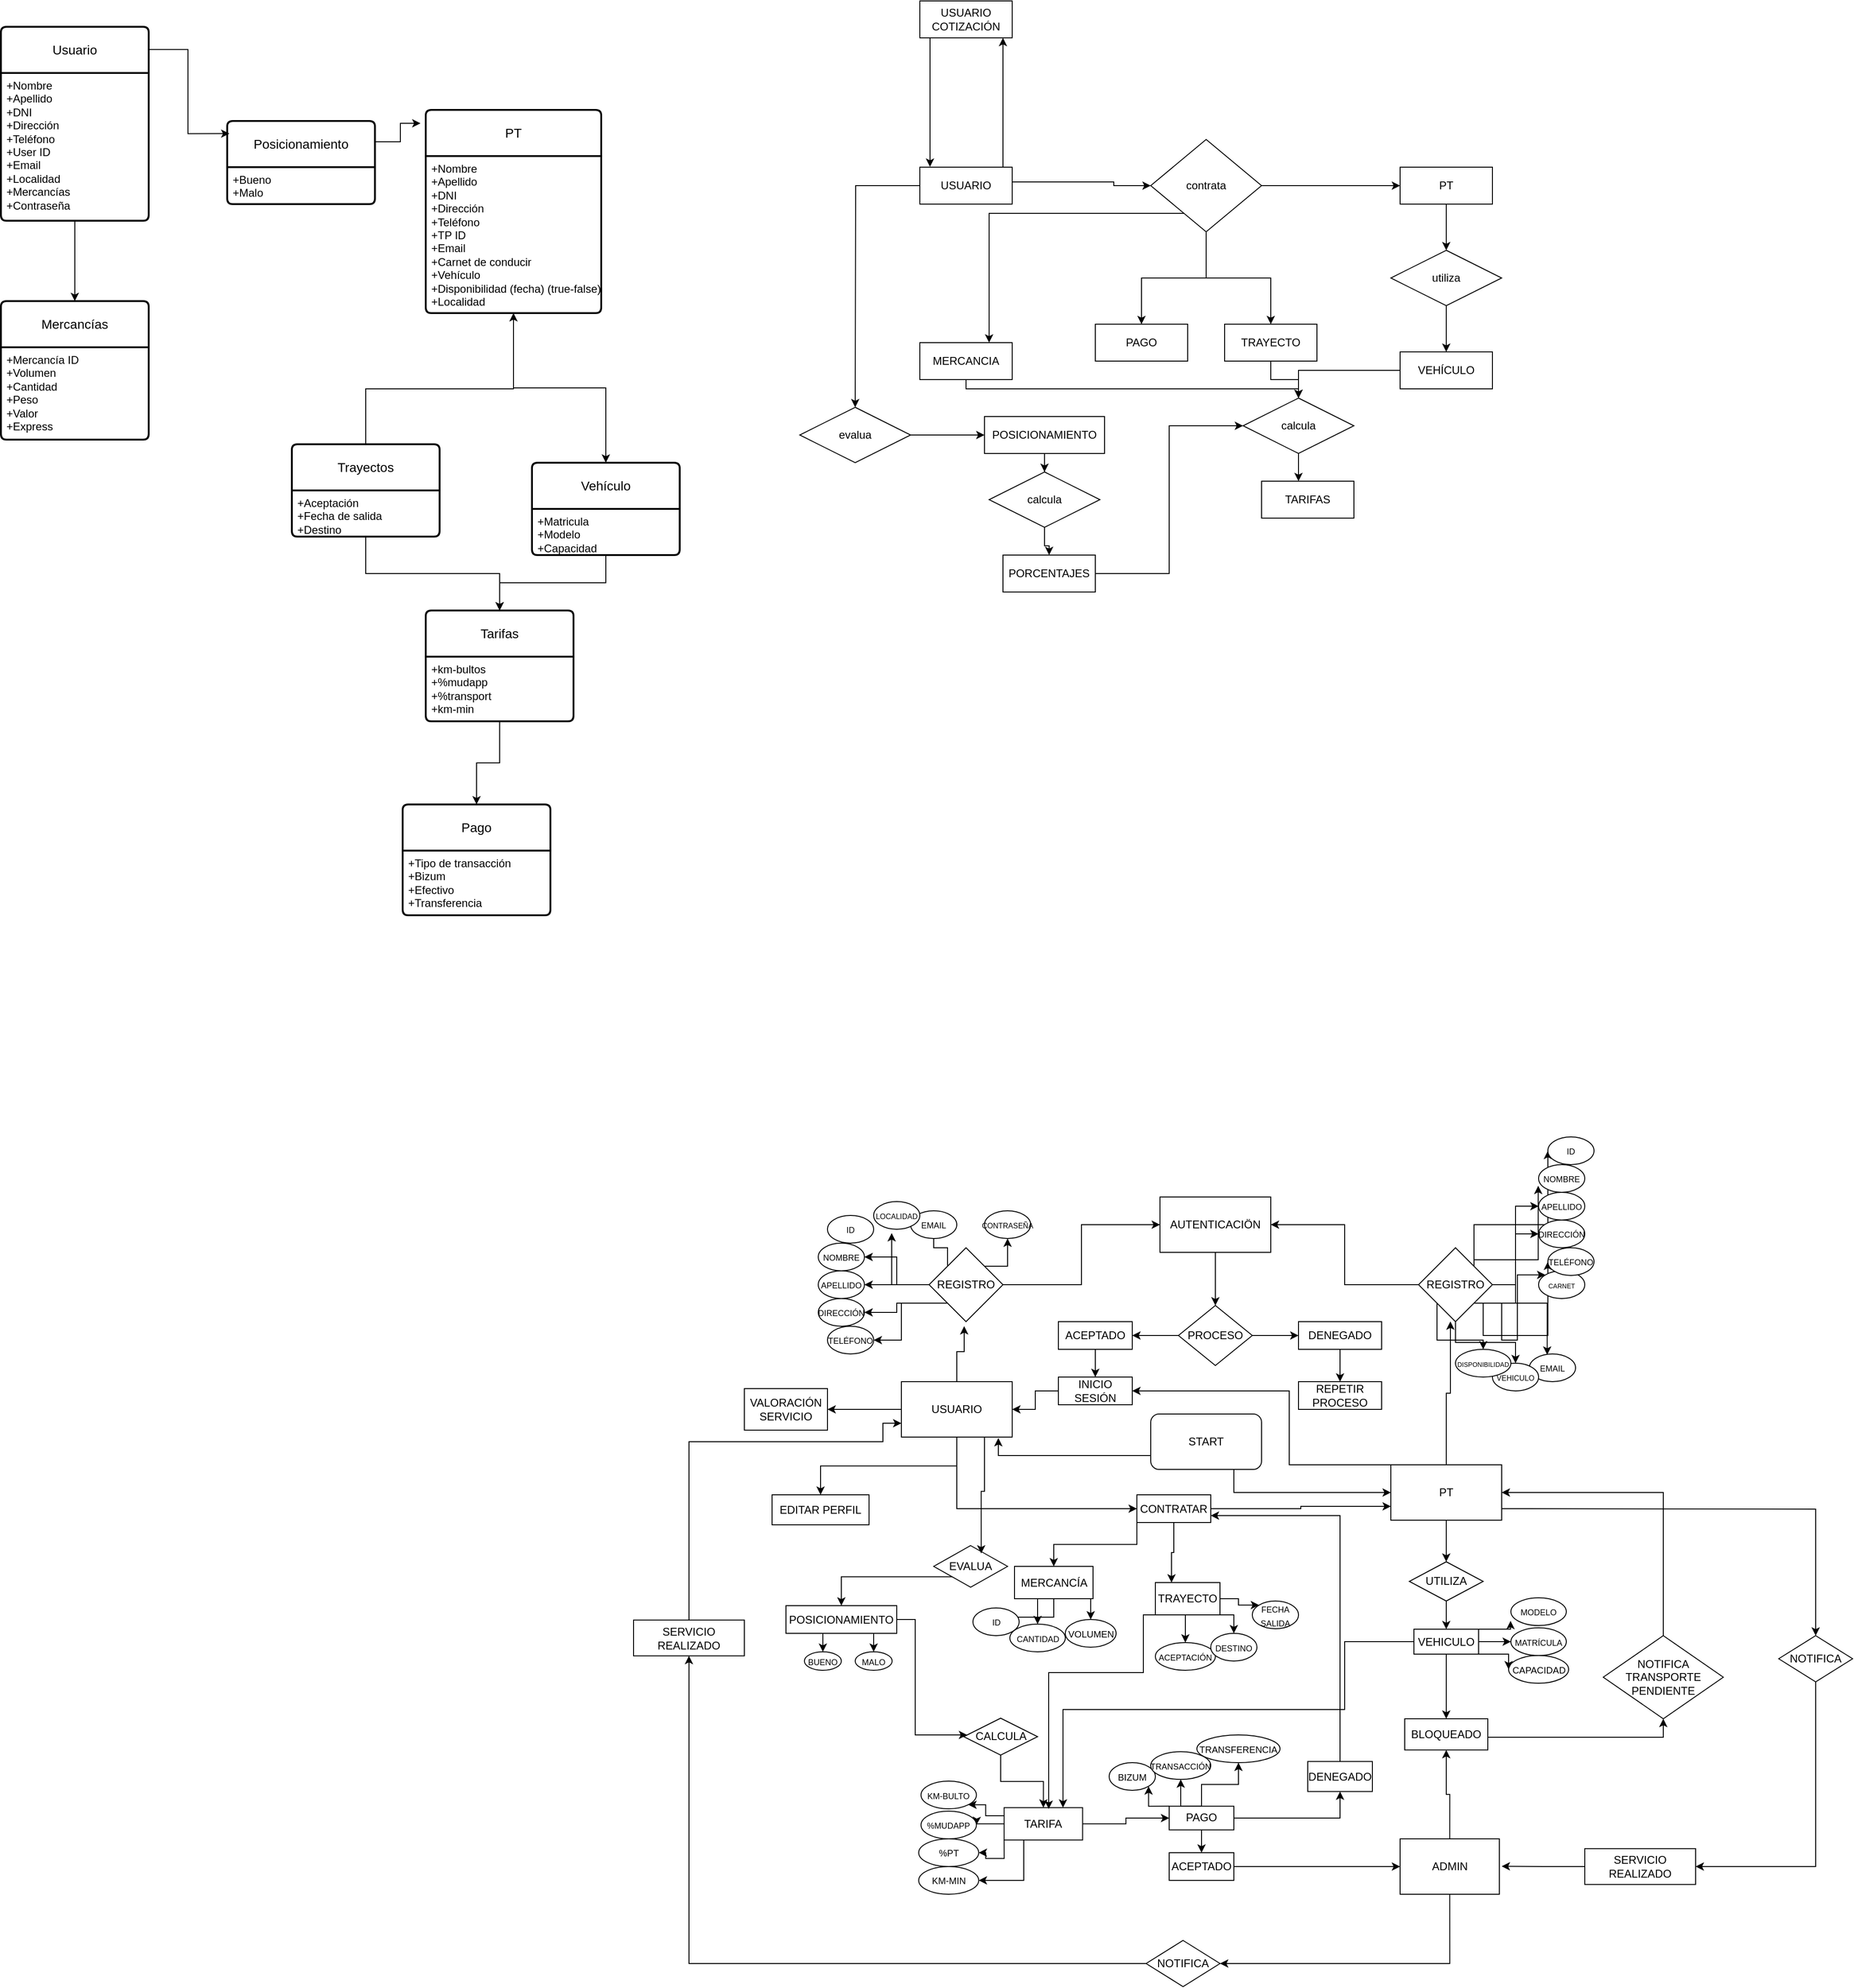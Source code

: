<mxfile version="22.1.18" type="github">
  <diagram id="R2lEEEUBdFMjLlhIrx00" name="Page-1">
    <mxGraphModel dx="5630" dy="3637" grid="1" gridSize="10" guides="1" tooltips="1" connect="1" arrows="1" fold="1" page="1" pageScale="1" pageWidth="850" pageHeight="1100" math="0" shadow="0" extFonts="Permanent Marker^https://fonts.googleapis.com/css?family=Permanent+Marker">
      <root>
        <mxCell id="0" />
        <mxCell id="1" parent="0" />
        <mxCell id="s-wujuHhtaPkNqWGCWmi-6" style="edgeStyle=orthogonalEdgeStyle;rounded=0;orthogonalLoop=1;jettySize=auto;html=1;entryX=0;entryY=0.5;entryDx=0;entryDy=0;" parent="1" source="s-wujuHhtaPkNqWGCWmi-2" target="s-wujuHhtaPkNqWGCWmi-5" edge="1">
          <mxGeometry relative="1" as="geometry" />
        </mxCell>
        <mxCell id="s-wujuHhtaPkNqWGCWmi-42" style="edgeStyle=orthogonalEdgeStyle;rounded=0;orthogonalLoop=1;jettySize=auto;html=1;entryX=0.75;entryY=0;entryDx=0;entryDy=0;" parent="1" source="s-wujuHhtaPkNqWGCWmi-2" target="s-wujuHhtaPkNqWGCWmi-13" edge="1">
          <mxGeometry relative="1" as="geometry">
            <Array as="points">
              <mxPoint x="235" y="-830" />
            </Array>
          </mxGeometry>
        </mxCell>
        <mxCell id="s-wujuHhtaPkNqWGCWmi-43" style="edgeStyle=orthogonalEdgeStyle;rounded=0;orthogonalLoop=1;jettySize=auto;html=1;" parent="1" source="s-wujuHhtaPkNqWGCWmi-2" target="s-wujuHhtaPkNqWGCWmi-14" edge="1">
          <mxGeometry relative="1" as="geometry" />
        </mxCell>
        <mxCell id="s-wujuHhtaPkNqWGCWmi-44" style="edgeStyle=orthogonalEdgeStyle;rounded=0;orthogonalLoop=1;jettySize=auto;html=1;" parent="1" source="s-wujuHhtaPkNqWGCWmi-2" target="s-wujuHhtaPkNqWGCWmi-12" edge="1">
          <mxGeometry relative="1" as="geometry" />
        </mxCell>
        <mxCell id="s-wujuHhtaPkNqWGCWmi-2" value="contrata" style="shape=rhombus;perimeter=rhombusPerimeter;whiteSpace=wrap;html=1;align=center;" parent="1" vertex="1">
          <mxGeometry x="410" y="-910" width="120" height="100" as="geometry" />
        </mxCell>
        <mxCell id="s-wujuHhtaPkNqWGCWmi-25" style="edgeStyle=orthogonalEdgeStyle;rounded=0;orthogonalLoop=1;jettySize=auto;html=1;" parent="1" source="s-wujuHhtaPkNqWGCWmi-4" edge="1">
          <mxGeometry relative="1" as="geometry">
            <mxPoint x="90" y="-620" as="targetPoint" />
          </mxGeometry>
        </mxCell>
        <mxCell id="s-wujuHhtaPkNqWGCWmi-46" style="edgeStyle=orthogonalEdgeStyle;rounded=0;orthogonalLoop=1;jettySize=auto;html=1;" parent="1" source="s-wujuHhtaPkNqWGCWmi-4" target="s-wujuHhtaPkNqWGCWmi-45" edge="1">
          <mxGeometry relative="1" as="geometry">
            <Array as="points">
              <mxPoint x="250" y="-960" />
              <mxPoint x="250" y="-960" />
            </Array>
          </mxGeometry>
        </mxCell>
        <mxCell id="s-wujuHhtaPkNqWGCWmi-4" value="USUARIO" style="whiteSpace=wrap;html=1;align=center;" parent="1" vertex="1">
          <mxGeometry x="160" y="-880" width="100" height="40" as="geometry" />
        </mxCell>
        <mxCell id="s-wujuHhtaPkNqWGCWmi-29" style="edgeStyle=orthogonalEdgeStyle;rounded=0;orthogonalLoop=1;jettySize=auto;html=1;entryX=0.5;entryY=0;entryDx=0;entryDy=0;" parent="1" source="s-wujuHhtaPkNqWGCWmi-5" target="s-wujuHhtaPkNqWGCWmi-28" edge="1">
          <mxGeometry relative="1" as="geometry" />
        </mxCell>
        <mxCell id="s-wujuHhtaPkNqWGCWmi-5" value="PT" style="whiteSpace=wrap;html=1;align=center;" parent="1" vertex="1">
          <mxGeometry x="680" y="-880" width="100" height="40" as="geometry" />
        </mxCell>
        <mxCell id="s-wujuHhtaPkNqWGCWmi-10" style="edgeStyle=orthogonalEdgeStyle;rounded=0;orthogonalLoop=1;jettySize=auto;html=1;entryX=0;entryY=0.5;entryDx=0;entryDy=0;" parent="1" target="s-wujuHhtaPkNqWGCWmi-2" edge="1">
          <mxGeometry relative="1" as="geometry">
            <mxPoint x="260" y="-864" as="sourcePoint" />
            <mxPoint x="378.04" y="-855.85" as="targetPoint" />
            <Array as="points">
              <mxPoint x="370" y="-864" />
              <mxPoint x="370" y="-860" />
            </Array>
          </mxGeometry>
        </mxCell>
        <mxCell id="s-wujuHhtaPkNqWGCWmi-35" style="edgeStyle=orthogonalEdgeStyle;rounded=0;orthogonalLoop=1;jettySize=auto;html=1;entryX=0.5;entryY=0;entryDx=0;entryDy=0;" parent="1" source="s-wujuHhtaPkNqWGCWmi-11" target="s-wujuHhtaPkNqWGCWmi-32" edge="1">
          <mxGeometry relative="1" as="geometry" />
        </mxCell>
        <mxCell id="s-wujuHhtaPkNqWGCWmi-11" value="VEHÍCULO" style="whiteSpace=wrap;html=1;align=center;" parent="1" vertex="1">
          <mxGeometry x="680" y="-680" width="100" height="40" as="geometry" />
        </mxCell>
        <mxCell id="s-wujuHhtaPkNqWGCWmi-34" style="edgeStyle=orthogonalEdgeStyle;rounded=0;orthogonalLoop=1;jettySize=auto;html=1;entryX=0.5;entryY=0;entryDx=0;entryDy=0;" parent="1" source="s-wujuHhtaPkNqWGCWmi-12" target="s-wujuHhtaPkNqWGCWmi-32" edge="1">
          <mxGeometry relative="1" as="geometry" />
        </mxCell>
        <mxCell id="s-wujuHhtaPkNqWGCWmi-12" value="TRAYECTO" style="whiteSpace=wrap;html=1;align=center;" parent="1" vertex="1">
          <mxGeometry x="490" y="-710" width="100" height="40" as="geometry" />
        </mxCell>
        <mxCell id="s-wujuHhtaPkNqWGCWmi-33" style="edgeStyle=orthogonalEdgeStyle;rounded=0;orthogonalLoop=1;jettySize=auto;html=1;" parent="1" source="s-wujuHhtaPkNqWGCWmi-13" target="s-wujuHhtaPkNqWGCWmi-32" edge="1">
          <mxGeometry relative="1" as="geometry">
            <Array as="points">
              <mxPoint x="210" y="-640" />
              <mxPoint x="570" y="-640" />
            </Array>
          </mxGeometry>
        </mxCell>
        <mxCell id="s-wujuHhtaPkNqWGCWmi-13" value="MERCANCIA" style="whiteSpace=wrap;html=1;align=center;" parent="1" vertex="1">
          <mxGeometry x="160" y="-690" width="100" height="40" as="geometry" />
        </mxCell>
        <mxCell id="s-wujuHhtaPkNqWGCWmi-14" value="PAGO" style="whiteSpace=wrap;html=1;align=center;" parent="1" vertex="1">
          <mxGeometry x="350" y="-710" width="100" height="40" as="geometry" />
        </mxCell>
        <mxCell id="s-wujuHhtaPkNqWGCWmi-15" value="TARIFAS" style="whiteSpace=wrap;html=1;align=center;" parent="1" vertex="1">
          <mxGeometry x="530" y="-540" width="100" height="40" as="geometry" />
        </mxCell>
        <mxCell id="s-wujuHhtaPkNqWGCWmi-39" style="edgeStyle=orthogonalEdgeStyle;rounded=0;orthogonalLoop=1;jettySize=auto;html=1;entryX=0.5;entryY=0;entryDx=0;entryDy=0;" parent="1" source="s-wujuHhtaPkNqWGCWmi-16" target="s-wujuHhtaPkNqWGCWmi-38" edge="1">
          <mxGeometry relative="1" as="geometry" />
        </mxCell>
        <mxCell id="s-wujuHhtaPkNqWGCWmi-16" value="POSICIONAMIENTO" style="whiteSpace=wrap;html=1;align=center;" parent="1" vertex="1">
          <mxGeometry x="230" y="-610" width="130" height="40" as="geometry" />
        </mxCell>
        <mxCell id="s-wujuHhtaPkNqWGCWmi-41" style="edgeStyle=orthogonalEdgeStyle;rounded=0;orthogonalLoop=1;jettySize=auto;html=1;entryX=0;entryY=0.5;entryDx=0;entryDy=0;" parent="1" source="s-wujuHhtaPkNqWGCWmi-17" target="s-wujuHhtaPkNqWGCWmi-32" edge="1">
          <mxGeometry relative="1" as="geometry" />
        </mxCell>
        <mxCell id="s-wujuHhtaPkNqWGCWmi-17" value="PORCENTAJES" style="whiteSpace=wrap;html=1;align=center;" parent="1" vertex="1">
          <mxGeometry x="250" y="-460" width="100" height="40" as="geometry" />
        </mxCell>
        <mxCell id="s-wujuHhtaPkNqWGCWmi-26" style="edgeStyle=orthogonalEdgeStyle;rounded=0;orthogonalLoop=1;jettySize=auto;html=1;" parent="1" source="s-wujuHhtaPkNqWGCWmi-24" target="s-wujuHhtaPkNqWGCWmi-16" edge="1">
          <mxGeometry relative="1" as="geometry" />
        </mxCell>
        <mxCell id="s-wujuHhtaPkNqWGCWmi-24" value="evalua" style="shape=rhombus;perimeter=rhombusPerimeter;whiteSpace=wrap;html=1;align=center;" parent="1" vertex="1">
          <mxGeometry x="30" y="-620" width="120" height="60" as="geometry" />
        </mxCell>
        <mxCell id="s-wujuHhtaPkNqWGCWmi-30" style="edgeStyle=orthogonalEdgeStyle;rounded=0;orthogonalLoop=1;jettySize=auto;html=1;" parent="1" source="s-wujuHhtaPkNqWGCWmi-28" target="s-wujuHhtaPkNqWGCWmi-11" edge="1">
          <mxGeometry relative="1" as="geometry" />
        </mxCell>
        <mxCell id="s-wujuHhtaPkNqWGCWmi-28" value="utiliza" style="shape=rhombus;perimeter=rhombusPerimeter;whiteSpace=wrap;html=1;align=center;" parent="1" vertex="1">
          <mxGeometry x="670" y="-790" width="120" height="60" as="geometry" />
        </mxCell>
        <mxCell id="s-wujuHhtaPkNqWGCWmi-32" value="calcula" style="shape=rhombus;perimeter=rhombusPerimeter;whiteSpace=wrap;html=1;align=center;" parent="1" vertex="1">
          <mxGeometry x="510" y="-630" width="120" height="60" as="geometry" />
        </mxCell>
        <mxCell id="s-wujuHhtaPkNqWGCWmi-36" style="edgeStyle=orthogonalEdgeStyle;rounded=0;orthogonalLoop=1;jettySize=auto;html=1;entryX=0.4;entryY=0;entryDx=0;entryDy=0;entryPerimeter=0;" parent="1" source="s-wujuHhtaPkNqWGCWmi-32" target="s-wujuHhtaPkNqWGCWmi-15" edge="1">
          <mxGeometry relative="1" as="geometry" />
        </mxCell>
        <mxCell id="s-wujuHhtaPkNqWGCWmi-40" style="edgeStyle=orthogonalEdgeStyle;rounded=0;orthogonalLoop=1;jettySize=auto;html=1;" parent="1" source="s-wujuHhtaPkNqWGCWmi-38" target="s-wujuHhtaPkNqWGCWmi-17" edge="1">
          <mxGeometry relative="1" as="geometry" />
        </mxCell>
        <mxCell id="s-wujuHhtaPkNqWGCWmi-38" value="calcula" style="shape=rhombus;perimeter=rhombusPerimeter;whiteSpace=wrap;html=1;align=center;" parent="1" vertex="1">
          <mxGeometry x="235" y="-550" width="120" height="60" as="geometry" />
        </mxCell>
        <mxCell id="s-wujuHhtaPkNqWGCWmi-45" value="USUARIO COTIZACIÓN" style="whiteSpace=wrap;html=1;align=center;" parent="1" vertex="1">
          <mxGeometry x="160" y="-1060" width="100" height="40" as="geometry" />
        </mxCell>
        <mxCell id="s-wujuHhtaPkNqWGCWmi-47" style="edgeStyle=orthogonalEdgeStyle;rounded=0;orthogonalLoop=1;jettySize=auto;html=1;entryX=0.11;entryY=-0.01;entryDx=0;entryDy=0;entryPerimeter=0;" parent="1" source="s-wujuHhtaPkNqWGCWmi-45" target="s-wujuHhtaPkNqWGCWmi-4" edge="1">
          <mxGeometry relative="1" as="geometry">
            <Array as="points">
              <mxPoint x="180" y="-1020" />
              <mxPoint x="180" y="-1020" />
            </Array>
          </mxGeometry>
        </mxCell>
        <mxCell id="q2-BK6-ns6nN9b0wE0lk-145" style="edgeStyle=orthogonalEdgeStyle;rounded=0;orthogonalLoop=1;jettySize=auto;html=1;exitX=0.5;exitY=1;exitDx=0;exitDy=0;entryX=0.5;entryY=0;entryDx=0;entryDy=0;" parent="1" source="q2-BK6-ns6nN9b0wE0lk-79" target="q2-BK6-ns6nN9b0wE0lk-146" edge="1">
          <mxGeometry relative="1" as="geometry">
            <mxPoint x="120" y="590" as="targetPoint" />
          </mxGeometry>
        </mxCell>
        <mxCell id="q2-BK6-ns6nN9b0wE0lk-148" style="edgeStyle=orthogonalEdgeStyle;rounded=0;orthogonalLoop=1;jettySize=auto;html=1;exitX=0.5;exitY=1;exitDx=0;exitDy=0;entryX=0;entryY=0.5;entryDx=0;entryDy=0;" parent="1" source="q2-BK6-ns6nN9b0wE0lk-79" target="q2-BK6-ns6nN9b0wE0lk-147" edge="1">
          <mxGeometry relative="1" as="geometry" />
        </mxCell>
        <mxCell id="q2-BK6-ns6nN9b0wE0lk-282" value="" style="edgeStyle=orthogonalEdgeStyle;rounded=0;orthogonalLoop=1;jettySize=auto;html=1;" parent="1" source="q2-BK6-ns6nN9b0wE0lk-79" target="q2-BK6-ns6nN9b0wE0lk-281" edge="1">
          <mxGeometry relative="1" as="geometry" />
        </mxCell>
        <mxCell id="q2-BK6-ns6nN9b0wE0lk-79" value="USUARIO" style="rounded=0;whiteSpace=wrap;html=1;" parent="1" vertex="1">
          <mxGeometry x="140" y="435" width="120" height="60" as="geometry" />
        </mxCell>
        <mxCell id="q2-BK6-ns6nN9b0wE0lk-191" style="edgeStyle=orthogonalEdgeStyle;rounded=0;orthogonalLoop=1;jettySize=auto;html=1;exitX=0.5;exitY=1;exitDx=0;exitDy=0;" parent="1" source="q2-BK6-ns6nN9b0wE0lk-80" edge="1">
          <mxGeometry relative="1" as="geometry">
            <mxPoint x="730" y="630" as="targetPoint" />
          </mxGeometry>
        </mxCell>
        <mxCell id="MvOR6zMKKu_bMq5TuMZP-7" value="" style="edgeStyle=orthogonalEdgeStyle;rounded=0;orthogonalLoop=1;jettySize=auto;html=1;entryX=0.5;entryY=0;entryDx=0;entryDy=0;" parent="1" target="MvOR6zMKKu_bMq5TuMZP-6" edge="1">
          <mxGeometry relative="1" as="geometry">
            <mxPoint x="790" y="572.46" as="sourcePoint" />
            <mxPoint x="1130.059" y="727.497" as="targetPoint" />
          </mxGeometry>
        </mxCell>
        <mxCell id="-ImEtv6ixxM5F0CSCClO-10" style="edgeStyle=orthogonalEdgeStyle;rounded=0;orthogonalLoop=1;jettySize=auto;html=1;exitX=0;exitY=0;exitDx=0;exitDy=0;entryX=1;entryY=0.5;entryDx=0;entryDy=0;" edge="1" parent="1" source="q2-BK6-ns6nN9b0wE0lk-80" target="q2-BK6-ns6nN9b0wE0lk-137">
          <mxGeometry relative="1" as="geometry">
            <Array as="points">
              <mxPoint x="560" y="525" />
              <mxPoint x="560" y="445" />
            </Array>
          </mxGeometry>
        </mxCell>
        <mxCell id="q2-BK6-ns6nN9b0wE0lk-80" value="PT" style="rounded=0;whiteSpace=wrap;html=1;" parent="1" vertex="1">
          <mxGeometry x="670" y="525" width="120" height="60" as="geometry" />
        </mxCell>
        <mxCell id="q2-BK6-ns6nN9b0wE0lk-83" style="edgeStyle=orthogonalEdgeStyle;rounded=0;orthogonalLoop=1;jettySize=auto;html=1;exitX=1;exitY=0.5;exitDx=0;exitDy=0;entryX=0;entryY=0.5;entryDx=0;entryDy=0;" parent="1" source="q2-BK6-ns6nN9b0wE0lk-84" target="q2-BK6-ns6nN9b0wE0lk-87" edge="1">
          <mxGeometry relative="1" as="geometry">
            <mxPoint x="420" y="240" as="targetPoint" />
          </mxGeometry>
        </mxCell>
        <mxCell id="q2-BK6-ns6nN9b0wE0lk-105" style="edgeStyle=orthogonalEdgeStyle;rounded=0;orthogonalLoop=1;jettySize=auto;html=1;entryX=1;entryY=0.5;entryDx=0;entryDy=0;" parent="1" source="q2-BK6-ns6nN9b0wE0lk-84" target="q2-BK6-ns6nN9b0wE0lk-93" edge="1">
          <mxGeometry relative="1" as="geometry">
            <mxPoint x="140" y="335" as="sourcePoint" />
          </mxGeometry>
        </mxCell>
        <mxCell id="q2-BK6-ns6nN9b0wE0lk-106" style="edgeStyle=orthogonalEdgeStyle;rounded=0;orthogonalLoop=1;jettySize=auto;html=1;entryX=1;entryY=0.5;entryDx=0;entryDy=0;" parent="1" source="q2-BK6-ns6nN9b0wE0lk-84" target="q2-BK6-ns6nN9b0wE0lk-95" edge="1">
          <mxGeometry relative="1" as="geometry">
            <mxPoint x="140" y="335" as="sourcePoint" />
          </mxGeometry>
        </mxCell>
        <mxCell id="q2-BK6-ns6nN9b0wE0lk-110" style="edgeStyle=orthogonalEdgeStyle;rounded=0;orthogonalLoop=1;jettySize=auto;html=1;exitX=0;exitY=0;exitDx=0;exitDy=0;entryX=0.5;entryY=0;entryDx=0;entryDy=0;" parent="1" source="q2-BK6-ns6nN9b0wE0lk-84" target="q2-BK6-ns6nN9b0wE0lk-97" edge="1">
          <mxGeometry relative="1" as="geometry">
            <mxPoint x="190" y="200" as="sourcePoint" />
            <Array as="points">
              <mxPoint x="190" y="290" />
              <mxPoint x="175" y="290" />
            </Array>
          </mxGeometry>
        </mxCell>
        <mxCell id="q2-BK6-ns6nN9b0wE0lk-140" style="edgeStyle=orthogonalEdgeStyle;rounded=0;orthogonalLoop=1;jettySize=auto;html=1;exitX=0;exitY=1;exitDx=0;exitDy=0;entryX=1;entryY=0.5;entryDx=0;entryDy=0;" parent="1" source="q2-BK6-ns6nN9b0wE0lk-84" target="q2-BK6-ns6nN9b0wE0lk-94" edge="1">
          <mxGeometry relative="1" as="geometry" />
        </mxCell>
        <mxCell id="q2-BK6-ns6nN9b0wE0lk-141" style="edgeStyle=orthogonalEdgeStyle;rounded=0;orthogonalLoop=1;jettySize=auto;html=1;exitX=0;exitY=1;exitDx=0;exitDy=0;entryX=1;entryY=0.5;entryDx=0;entryDy=0;" parent="1" source="q2-BK6-ns6nN9b0wE0lk-84" target="q2-BK6-ns6nN9b0wE0lk-98" edge="1">
          <mxGeometry relative="1" as="geometry" />
        </mxCell>
        <mxCell id="q2-BK6-ns6nN9b0wE0lk-142" style="edgeStyle=orthogonalEdgeStyle;rounded=0;orthogonalLoop=1;jettySize=auto;html=1;exitX=1;exitY=0;exitDx=0;exitDy=0;entryX=0.5;entryY=1;entryDx=0;entryDy=0;" parent="1" source="q2-BK6-ns6nN9b0wE0lk-84" target="q2-BK6-ns6nN9b0wE0lk-103" edge="1">
          <mxGeometry relative="1" as="geometry" />
        </mxCell>
        <mxCell id="q2-BK6-ns6nN9b0wE0lk-84" value="REGISTRO" style="rhombus;whiteSpace=wrap;html=1;" parent="1" vertex="1">
          <mxGeometry x="170" y="290" width="80" height="80" as="geometry" />
        </mxCell>
        <mxCell id="-ImEtv6ixxM5F0CSCClO-2" style="edgeStyle=orthogonalEdgeStyle;rounded=0;orthogonalLoop=1;jettySize=auto;html=1;exitX=0.5;exitY=1;exitDx=0;exitDy=0;entryX=0.5;entryY=0;entryDx=0;entryDy=0;" edge="1" parent="1" source="q2-BK6-ns6nN9b0wE0lk-87" target="-ImEtv6ixxM5F0CSCClO-1">
          <mxGeometry relative="1" as="geometry" />
        </mxCell>
        <mxCell id="q2-BK6-ns6nN9b0wE0lk-87" value="AUTENTICACIÖN" style="rounded=0;whiteSpace=wrap;html=1;" parent="1" vertex="1">
          <mxGeometry x="420" y="235" width="120" height="60" as="geometry" />
        </mxCell>
        <mxCell id="q2-BK6-ns6nN9b0wE0lk-138" style="edgeStyle=orthogonalEdgeStyle;rounded=0;orthogonalLoop=1;jettySize=auto;html=1;exitX=0.5;exitY=1;exitDx=0;exitDy=0;" parent="1" source="q2-BK6-ns6nN9b0wE0lk-88" target="q2-BK6-ns6nN9b0wE0lk-137" edge="1">
          <mxGeometry relative="1" as="geometry" />
        </mxCell>
        <mxCell id="q2-BK6-ns6nN9b0wE0lk-88" value="ACEPTADO" style="whiteSpace=wrap;html=1;align=center;" parent="1" vertex="1">
          <mxGeometry x="310" y="370" width="80" height="30" as="geometry" />
        </mxCell>
        <mxCell id="q2-BK6-ns6nN9b0wE0lk-136" style="edgeStyle=orthogonalEdgeStyle;rounded=0;orthogonalLoop=1;jettySize=auto;html=1;exitX=0.5;exitY=1;exitDx=0;exitDy=0;entryX=0.5;entryY=0;entryDx=0;entryDy=0;" parent="1" source="q2-BK6-ns6nN9b0wE0lk-89" target="q2-BK6-ns6nN9b0wE0lk-135" edge="1">
          <mxGeometry relative="1" as="geometry" />
        </mxCell>
        <mxCell id="q2-BK6-ns6nN9b0wE0lk-89" value="DENEGADO" style="whiteSpace=wrap;html=1;align=center;" parent="1" vertex="1">
          <mxGeometry x="570" y="370" width="90" height="30" as="geometry" />
        </mxCell>
        <mxCell id="q2-BK6-ns6nN9b0wE0lk-90" style="edgeStyle=orthogonalEdgeStyle;rounded=0;orthogonalLoop=1;jettySize=auto;html=1;exitX=0;exitY=0.5;exitDx=0;exitDy=0;entryX=1;entryY=0.5;entryDx=0;entryDy=0;" parent="1" source="q2-BK6-ns6nN9b0wE0lk-91" target="q2-BK6-ns6nN9b0wE0lk-87" edge="1">
          <mxGeometry relative="1" as="geometry">
            <mxPoint x="540" y="240" as="targetPoint" />
          </mxGeometry>
        </mxCell>
        <mxCell id="q2-BK6-ns6nN9b0wE0lk-126" style="edgeStyle=orthogonalEdgeStyle;rounded=0;orthogonalLoop=1;jettySize=auto;html=1;exitX=0;exitY=1;exitDx=0;exitDy=0;entryX=0.5;entryY=0;entryDx=0;entryDy=0;" parent="1" source="q2-BK6-ns6nN9b0wE0lk-91" target="q2-BK6-ns6nN9b0wE0lk-124" edge="1">
          <mxGeometry relative="1" as="geometry" />
        </mxCell>
        <mxCell id="q2-BK6-ns6nN9b0wE0lk-127" style="edgeStyle=orthogonalEdgeStyle;rounded=0;orthogonalLoop=1;jettySize=auto;html=1;exitX=0.5;exitY=1;exitDx=0;exitDy=0;entryX=0.5;entryY=0;entryDx=0;entryDy=0;" parent="1" source="q2-BK6-ns6nN9b0wE0lk-91" target="q2-BK6-ns6nN9b0wE0lk-117" edge="1">
          <mxGeometry relative="1" as="geometry" />
        </mxCell>
        <mxCell id="q2-BK6-ns6nN9b0wE0lk-129" style="edgeStyle=orthogonalEdgeStyle;rounded=0;orthogonalLoop=1;jettySize=auto;html=1;exitX=1;exitY=1;exitDx=0;exitDy=0;entryX=0;entryY=0;entryDx=0;entryDy=0;" parent="1" source="q2-BK6-ns6nN9b0wE0lk-91" target="q2-BK6-ns6nN9b0wE0lk-118" edge="1">
          <mxGeometry relative="1" as="geometry">
            <Array as="points">
              <mxPoint x="790" y="350" />
              <mxPoint x="790" y="390" />
              <mxPoint x="807" y="390" />
            </Array>
          </mxGeometry>
        </mxCell>
        <mxCell id="q2-BK6-ns6nN9b0wE0lk-130" style="edgeStyle=orthogonalEdgeStyle;rounded=0;orthogonalLoop=1;jettySize=auto;html=1;exitX=1;exitY=1;exitDx=0;exitDy=0;entryX=0;entryY=0.5;entryDx=0;entryDy=0;" parent="1" source="q2-BK6-ns6nN9b0wE0lk-91" target="q2-BK6-ns6nN9b0wE0lk-123" edge="1">
          <mxGeometry relative="1" as="geometry">
            <Array as="points">
              <mxPoint x="770" y="350" />
              <mxPoint x="770" y="385" />
            </Array>
          </mxGeometry>
        </mxCell>
        <mxCell id="q2-BK6-ns6nN9b0wE0lk-131" style="edgeStyle=orthogonalEdgeStyle;rounded=0;orthogonalLoop=1;jettySize=auto;html=1;exitX=1;exitY=1;exitDx=0;exitDy=0;entryX=0;entryY=0.5;entryDx=0;entryDy=0;" parent="1" source="q2-BK6-ns6nN9b0wE0lk-91" target="q2-BK6-ns6nN9b0wE0lk-120" edge="1">
          <mxGeometry relative="1" as="geometry" />
        </mxCell>
        <mxCell id="q2-BK6-ns6nN9b0wE0lk-132" style="edgeStyle=orthogonalEdgeStyle;rounded=0;orthogonalLoop=1;jettySize=auto;html=1;exitX=1;exitY=0.5;exitDx=0;exitDy=0;entryX=0;entryY=0.5;entryDx=0;entryDy=0;" parent="1" source="q2-BK6-ns6nN9b0wE0lk-91" target="q2-BK6-ns6nN9b0wE0lk-121" edge="1">
          <mxGeometry relative="1" as="geometry" />
        </mxCell>
        <mxCell id="q2-BK6-ns6nN9b0wE0lk-134" style="edgeStyle=orthogonalEdgeStyle;rounded=0;orthogonalLoop=1;jettySize=auto;html=1;exitX=1;exitY=0;exitDx=0;exitDy=0;entryX=0;entryY=0.5;entryDx=0;entryDy=0;" parent="1" source="q2-BK6-ns6nN9b0wE0lk-91" target="q2-BK6-ns6nN9b0wE0lk-122" edge="1">
          <mxGeometry relative="1" as="geometry">
            <Array as="points">
              <mxPoint x="760" y="265" />
            </Array>
          </mxGeometry>
        </mxCell>
        <mxCell id="q2-BK6-ns6nN9b0wE0lk-91" value="REGISTRO" style="rhombus;whiteSpace=wrap;html=1;" parent="1" vertex="1">
          <mxGeometry x="700" y="290" width="80" height="80" as="geometry" />
        </mxCell>
        <mxCell id="q2-BK6-ns6nN9b0wE0lk-93" value="&lt;font style=&quot;font-size: 9px;&quot;&gt;NOMBRE&lt;/font&gt;" style="ellipse;whiteSpace=wrap;html=1;" parent="1" vertex="1">
          <mxGeometry x="50" y="285" width="50" height="30" as="geometry" />
        </mxCell>
        <mxCell id="q2-BK6-ns6nN9b0wE0lk-94" value="&lt;font style=&quot;font-size: 9px;&quot;&gt;DIRECCIÓN&lt;/font&gt;" style="ellipse;whiteSpace=wrap;html=1;" parent="1" vertex="1">
          <mxGeometry x="50" y="345" width="50" height="30" as="geometry" />
        </mxCell>
        <mxCell id="q2-BK6-ns6nN9b0wE0lk-95" value="&lt;font style=&quot;font-size: 9px;&quot;&gt;APELLIDO&lt;/font&gt;" style="ellipse;whiteSpace=wrap;html=1;" parent="1" vertex="1">
          <mxGeometry x="50" y="315" width="50" height="30" as="geometry" />
        </mxCell>
        <mxCell id="q2-BK6-ns6nN9b0wE0lk-96" value="&lt;font style=&quot;font-size: 9px;&quot;&gt;ID&lt;/font&gt;" style="ellipse;whiteSpace=wrap;html=1;" parent="1" vertex="1">
          <mxGeometry x="60" y="255" width="50" height="30" as="geometry" />
        </mxCell>
        <mxCell id="q2-BK6-ns6nN9b0wE0lk-97" value="&lt;font style=&quot;font-size: 9px;&quot;&gt;EMAIL&lt;/font&gt;" style="ellipse;whiteSpace=wrap;html=1;" parent="1" vertex="1">
          <mxGeometry x="150" y="250" width="50" height="30" as="geometry" />
        </mxCell>
        <mxCell id="q2-BK6-ns6nN9b0wE0lk-98" value="&lt;font style=&quot;font-size: 9px;&quot;&gt;TELÉFONO&lt;/font&gt;" style="ellipse;whiteSpace=wrap;html=1;" parent="1" vertex="1">
          <mxGeometry x="60" y="375" width="50" height="30" as="geometry" />
        </mxCell>
        <mxCell id="q2-BK6-ns6nN9b0wE0lk-100" value="&lt;font style=&quot;font-size: 8px;&quot;&gt;LOCALIDAD&lt;/font&gt;" style="ellipse;whiteSpace=wrap;html=1;" parent="1" vertex="1">
          <mxGeometry x="110" y="240" width="50" height="30" as="geometry" />
        </mxCell>
        <mxCell id="q2-BK6-ns6nN9b0wE0lk-103" value="&lt;font style=&quot;font-size: 8px;&quot;&gt;CONTRASEÑA&lt;/font&gt;" style="ellipse;whiteSpace=wrap;html=1;" parent="1" vertex="1">
          <mxGeometry x="230" y="250" width="50" height="30" as="geometry" />
        </mxCell>
        <mxCell id="q2-BK6-ns6nN9b0wE0lk-116" value="&lt;font style=&quot;font-size: 9px;&quot;&gt;EMAIL&lt;/font&gt;" style="ellipse;whiteSpace=wrap;html=1;" parent="1" vertex="1">
          <mxGeometry x="820" y="405" width="50" height="30" as="geometry" />
        </mxCell>
        <mxCell id="q2-BK6-ns6nN9b0wE0lk-117" value="&lt;font style=&quot;font-size: 8px;&quot;&gt;VEHICULO&lt;/font&gt;" style="ellipse;whiteSpace=wrap;html=1;" parent="1" vertex="1">
          <mxGeometry x="780" y="415" width="50" height="30" as="geometry" />
        </mxCell>
        <mxCell id="q2-BK6-ns6nN9b0wE0lk-118" value="&lt;font style=&quot;font-size: 7px;&quot;&gt;CARNET&lt;/font&gt;" style="ellipse;whiteSpace=wrap;html=1;" parent="1" vertex="1">
          <mxGeometry x="830" y="315" width="50" height="30" as="geometry" />
        </mxCell>
        <mxCell id="q2-BK6-ns6nN9b0wE0lk-119" value="&lt;font style=&quot;font-size: 9px;&quot;&gt;NOMBRE&lt;/font&gt;" style="ellipse;whiteSpace=wrap;html=1;" parent="1" vertex="1">
          <mxGeometry x="830" y="200" width="50" height="30" as="geometry" />
        </mxCell>
        <mxCell id="q2-BK6-ns6nN9b0wE0lk-120" value="&lt;font style=&quot;font-size: 9px;&quot;&gt;DIRECCIÓN&lt;/font&gt;" style="ellipse;whiteSpace=wrap;html=1;" parent="1" vertex="1">
          <mxGeometry x="830" y="260" width="50" height="30" as="geometry" />
        </mxCell>
        <mxCell id="q2-BK6-ns6nN9b0wE0lk-121" value="&lt;font style=&quot;font-size: 9px;&quot;&gt;APELLIDO&lt;/font&gt;" style="ellipse;whiteSpace=wrap;html=1;" parent="1" vertex="1">
          <mxGeometry x="830" y="230" width="50" height="30" as="geometry" />
        </mxCell>
        <mxCell id="q2-BK6-ns6nN9b0wE0lk-122" value="&lt;font style=&quot;font-size: 9px;&quot;&gt;ID&lt;/font&gt;" style="ellipse;whiteSpace=wrap;html=1;" parent="1" vertex="1">
          <mxGeometry x="840" y="170" width="50" height="30" as="geometry" />
        </mxCell>
        <mxCell id="q2-BK6-ns6nN9b0wE0lk-123" value="&lt;font style=&quot;font-size: 9px;&quot;&gt;TELÉFONO&lt;/font&gt;" style="ellipse;whiteSpace=wrap;html=1;" parent="1" vertex="1">
          <mxGeometry x="840" y="290" width="50" height="30" as="geometry" />
        </mxCell>
        <mxCell id="q2-BK6-ns6nN9b0wE0lk-124" value="&lt;font style=&quot;font-size: 7px;&quot;&gt;DISPONIBILIDAD&lt;/font&gt;" style="ellipse;whiteSpace=wrap;html=1;" parent="1" vertex="1">
          <mxGeometry x="740" y="400" width="60" height="30" as="geometry" />
        </mxCell>
        <mxCell id="q2-BK6-ns6nN9b0wE0lk-128" style="edgeStyle=orthogonalEdgeStyle;rounded=0;orthogonalLoop=1;jettySize=auto;html=1;exitX=1;exitY=1;exitDx=0;exitDy=0;entryX=0.386;entryY=0.029;entryDx=0;entryDy=0;entryPerimeter=0;" parent="1" source="q2-BK6-ns6nN9b0wE0lk-91" target="q2-BK6-ns6nN9b0wE0lk-116" edge="1">
          <mxGeometry relative="1" as="geometry" />
        </mxCell>
        <mxCell id="q2-BK6-ns6nN9b0wE0lk-133" style="edgeStyle=orthogonalEdgeStyle;rounded=0;orthogonalLoop=1;jettySize=auto;html=1;exitX=1;exitY=0;exitDx=0;exitDy=0;entryX=-0.008;entryY=0.764;entryDx=0;entryDy=0;entryPerimeter=0;" parent="1" source="q2-BK6-ns6nN9b0wE0lk-91" target="q2-BK6-ns6nN9b0wE0lk-119" edge="1">
          <mxGeometry relative="1" as="geometry">
            <Array as="points">
              <mxPoint x="760" y="303" />
            </Array>
          </mxGeometry>
        </mxCell>
        <mxCell id="q2-BK6-ns6nN9b0wE0lk-135" value="REPETIR PROCESO" style="rounded=0;whiteSpace=wrap;html=1;" parent="1" vertex="1">
          <mxGeometry x="570" y="435" width="90" height="30" as="geometry" />
        </mxCell>
        <mxCell id="q2-BK6-ns6nN9b0wE0lk-144" style="edgeStyle=orthogonalEdgeStyle;rounded=0;orthogonalLoop=1;jettySize=auto;html=1;exitX=0;exitY=0.5;exitDx=0;exitDy=0;entryX=1;entryY=0.5;entryDx=0;entryDy=0;" parent="1" source="q2-BK6-ns6nN9b0wE0lk-137" target="q2-BK6-ns6nN9b0wE0lk-79" edge="1">
          <mxGeometry relative="1" as="geometry" />
        </mxCell>
        <mxCell id="q2-BK6-ns6nN9b0wE0lk-137" value="INICIO SESIÓN" style="rounded=0;whiteSpace=wrap;html=1;" parent="1" vertex="1">
          <mxGeometry x="310" y="430" width="80" height="30" as="geometry" />
        </mxCell>
        <mxCell id="q2-BK6-ns6nN9b0wE0lk-139" style="edgeStyle=orthogonalEdgeStyle;rounded=0;orthogonalLoop=1;jettySize=auto;html=1;exitX=0;exitY=0.5;exitDx=0;exitDy=0;entryX=0.39;entryY=1.138;entryDx=0;entryDy=0;entryPerimeter=0;" parent="1" source="q2-BK6-ns6nN9b0wE0lk-84" target="q2-BK6-ns6nN9b0wE0lk-100" edge="1">
          <mxGeometry relative="1" as="geometry" />
        </mxCell>
        <mxCell id="q2-BK6-ns6nN9b0wE0lk-143" style="edgeStyle=orthogonalEdgeStyle;rounded=0;orthogonalLoop=1;jettySize=auto;html=1;exitX=0.5;exitY=0;exitDx=0;exitDy=0;entryX=0.475;entryY=1.061;entryDx=0;entryDy=0;entryPerimeter=0;" parent="1" source="q2-BK6-ns6nN9b0wE0lk-79" target="q2-BK6-ns6nN9b0wE0lk-84" edge="1">
          <mxGeometry relative="1" as="geometry" />
        </mxCell>
        <mxCell id="q2-BK6-ns6nN9b0wE0lk-146" value="EDITAR PERFIL" style="rounded=0;whiteSpace=wrap;html=1;" parent="1" vertex="1">
          <mxGeometry y="557.5" width="105" height="32.5" as="geometry" />
        </mxCell>
        <mxCell id="q2-BK6-ns6nN9b0wE0lk-202" style="edgeStyle=orthogonalEdgeStyle;rounded=0;orthogonalLoop=1;jettySize=auto;html=1;exitX=0;exitY=1;exitDx=0;exitDy=0;" parent="1" source="q2-BK6-ns6nN9b0wE0lk-147" target="q2-BK6-ns6nN9b0wE0lk-184" edge="1">
          <mxGeometry relative="1" as="geometry" />
        </mxCell>
        <mxCell id="q2-BK6-ns6nN9b0wE0lk-205" style="edgeStyle=orthogonalEdgeStyle;rounded=0;orthogonalLoop=1;jettySize=auto;html=1;exitX=1;exitY=0.5;exitDx=0;exitDy=0;entryX=0;entryY=0.75;entryDx=0;entryDy=0;" parent="1" source="q2-BK6-ns6nN9b0wE0lk-147" target="q2-BK6-ns6nN9b0wE0lk-80" edge="1">
          <mxGeometry relative="1" as="geometry" />
        </mxCell>
        <mxCell id="q2-BK6-ns6nN9b0wE0lk-268" style="edgeStyle=orthogonalEdgeStyle;rounded=0;orthogonalLoop=1;jettySize=auto;html=1;exitX=0.5;exitY=1;exitDx=0;exitDy=0;entryX=0.25;entryY=0;entryDx=0;entryDy=0;" parent="1" source="q2-BK6-ns6nN9b0wE0lk-147" target="q2-BK6-ns6nN9b0wE0lk-173" edge="1">
          <mxGeometry relative="1" as="geometry" />
        </mxCell>
        <mxCell id="q2-BK6-ns6nN9b0wE0lk-147" value="CONTRATAR" style="rounded=0;whiteSpace=wrap;html=1;" parent="1" vertex="1">
          <mxGeometry x="395" y="557.5" width="80" height="30" as="geometry" />
        </mxCell>
        <mxCell id="q2-BK6-ns6nN9b0wE0lk-164" style="edgeStyle=orthogonalEdgeStyle;rounded=0;orthogonalLoop=1;jettySize=auto;html=1;exitX=1;exitY=1;exitDx=0;exitDy=0;" parent="1" source="q2-BK6-ns6nN9b0wE0lk-151" target="q2-BK6-ns6nN9b0wE0lk-152" edge="1">
          <mxGeometry relative="1" as="geometry" />
        </mxCell>
        <mxCell id="q2-BK6-ns6nN9b0wE0lk-151" value="EVALUA" style="rhombus;whiteSpace=wrap;html=1;" parent="1" vertex="1">
          <mxGeometry x="175" y="612.5" width="80" height="45" as="geometry" />
        </mxCell>
        <mxCell id="q2-BK6-ns6nN9b0wE0lk-157" style="edgeStyle=orthogonalEdgeStyle;rounded=0;orthogonalLoop=1;jettySize=auto;html=1;exitX=0.5;exitY=1;exitDx=0;exitDy=0;entryX=0.5;entryY=0;entryDx=0;entryDy=0;" parent="1" source="q2-BK6-ns6nN9b0wE0lk-152" target="q2-BK6-ns6nN9b0wE0lk-155" edge="1">
          <mxGeometry relative="1" as="geometry" />
        </mxCell>
        <mxCell id="q2-BK6-ns6nN9b0wE0lk-172" value="" style="edgeStyle=orthogonalEdgeStyle;rounded=0;orthogonalLoop=1;jettySize=auto;html=1;" parent="1" source="q2-BK6-ns6nN9b0wE0lk-152" target="q2-BK6-ns6nN9b0wE0lk-171" edge="1">
          <mxGeometry relative="1" as="geometry">
            <Array as="points">
              <mxPoint x="155" y="692.5" />
              <mxPoint x="155" y="817.5" />
            </Array>
          </mxGeometry>
        </mxCell>
        <mxCell id="MvOR6zMKKu_bMq5TuMZP-1" style="edgeStyle=orthogonalEdgeStyle;rounded=0;orthogonalLoop=1;jettySize=auto;html=1;exitX=0.75;exitY=1;exitDx=0;exitDy=0;entryX=0.5;entryY=0;entryDx=0;entryDy=0;" parent="1" source="q2-BK6-ns6nN9b0wE0lk-152" target="q2-BK6-ns6nN9b0wE0lk-156" edge="1">
          <mxGeometry relative="1" as="geometry" />
        </mxCell>
        <mxCell id="q2-BK6-ns6nN9b0wE0lk-152" value="POSICIONAMIENTO" style="rounded=0;whiteSpace=wrap;html=1;" parent="1" vertex="1">
          <mxGeometry x="15" y="677.5" width="120" height="30" as="geometry" />
        </mxCell>
        <mxCell id="q2-BK6-ns6nN9b0wE0lk-155" value="&lt;font style=&quot;font-size: 9px;&quot;&gt;BUENO&lt;/font&gt;" style="ellipse;whiteSpace=wrap;html=1;" parent="1" vertex="1">
          <mxGeometry x="35" y="727.5" width="40" height="20" as="geometry" />
        </mxCell>
        <mxCell id="q2-BK6-ns6nN9b0wE0lk-156" value="&lt;font style=&quot;font-size: 9px;&quot;&gt;MALO&lt;/font&gt;" style="ellipse;whiteSpace=wrap;html=1;" parent="1" vertex="1">
          <mxGeometry x="90" y="727.5" width="40" height="20" as="geometry" />
        </mxCell>
        <mxCell id="q2-BK6-ns6nN9b0wE0lk-161" style="edgeStyle=orthogonalEdgeStyle;rounded=0;orthogonalLoop=1;jettySize=auto;html=1;exitX=0.5;exitY=0;exitDx=0;exitDy=0;entryX=0.431;entryY=0.997;entryDx=0;entryDy=0;entryPerimeter=0;" parent="1" source="q2-BK6-ns6nN9b0wE0lk-80" target="q2-BK6-ns6nN9b0wE0lk-91" edge="1">
          <mxGeometry relative="1" as="geometry" />
        </mxCell>
        <mxCell id="q2-BK6-ns6nN9b0wE0lk-245" style="edgeStyle=orthogonalEdgeStyle;rounded=0;orthogonalLoop=1;jettySize=auto;html=1;exitX=0.5;exitY=1;exitDx=0;exitDy=0;entryX=0.5;entryY=0;entryDx=0;entryDy=0;" parent="1" source="q2-BK6-ns6nN9b0wE0lk-171" target="q2-BK6-ns6nN9b0wE0lk-207" edge="1">
          <mxGeometry relative="1" as="geometry" />
        </mxCell>
        <mxCell id="q2-BK6-ns6nN9b0wE0lk-171" value="CALCULA" style="rhombus;whiteSpace=wrap;html=1;rounded=0;" parent="1" vertex="1">
          <mxGeometry x="207.5" y="799.37" width="80" height="40" as="geometry" />
        </mxCell>
        <mxCell id="q2-BK6-ns6nN9b0wE0lk-178" style="edgeStyle=orthogonalEdgeStyle;rounded=0;orthogonalLoop=1;jettySize=auto;html=1;exitX=0.5;exitY=1;exitDx=0;exitDy=0;entryX=0.5;entryY=0;entryDx=0;entryDy=0;" parent="1" source="q2-BK6-ns6nN9b0wE0lk-173" target="q2-BK6-ns6nN9b0wE0lk-176" edge="1">
          <mxGeometry relative="1" as="geometry" />
        </mxCell>
        <mxCell id="q2-BK6-ns6nN9b0wE0lk-180" style="edgeStyle=orthogonalEdgeStyle;rounded=0;orthogonalLoop=1;jettySize=auto;html=1;exitX=1;exitY=1;exitDx=0;exitDy=0;entryX=0.5;entryY=0;entryDx=0;entryDy=0;" parent="1" source="q2-BK6-ns6nN9b0wE0lk-173" target="q2-BK6-ns6nN9b0wE0lk-179" edge="1">
          <mxGeometry relative="1" as="geometry" />
        </mxCell>
        <mxCell id="q2-BK6-ns6nN9b0wE0lk-265" style="edgeStyle=orthogonalEdgeStyle;rounded=0;orthogonalLoop=1;jettySize=auto;html=1;exitX=1;exitY=0.5;exitDx=0;exitDy=0;entryX=0;entryY=0;entryDx=0;entryDy=0;" parent="1" source="q2-BK6-ns6nN9b0wE0lk-173" target="q2-BK6-ns6nN9b0wE0lk-175" edge="1">
          <mxGeometry relative="1" as="geometry" />
        </mxCell>
        <mxCell id="q2-BK6-ns6nN9b0wE0lk-173" value="TRAYECTO" style="whiteSpace=wrap;html=1;rounded=0;" parent="1" vertex="1">
          <mxGeometry x="415" y="652.5" width="70" height="35" as="geometry" />
        </mxCell>
        <mxCell id="q2-BK6-ns6nN9b0wE0lk-175" value="&lt;font style=&quot;font-size: 9px;&quot;&gt;FECHA SALIDA&lt;/font&gt;" style="ellipse;whiteSpace=wrap;html=1;" parent="1" vertex="1">
          <mxGeometry x="520" y="672.5" width="50" height="30" as="geometry" />
        </mxCell>
        <mxCell id="q2-BK6-ns6nN9b0wE0lk-176" value="&lt;font style=&quot;font-size: 9px;&quot;&gt;ACEPTACIÓN&lt;/font&gt;" style="ellipse;whiteSpace=wrap;html=1;" parent="1" vertex="1">
          <mxGeometry x="415" y="717.5" width="65" height="30" as="geometry" />
        </mxCell>
        <mxCell id="q2-BK6-ns6nN9b0wE0lk-179" value="&lt;font style=&quot;font-size: 9px;&quot;&gt;DESTINO&lt;/font&gt;" style="ellipse;whiteSpace=wrap;html=1;" parent="1" vertex="1">
          <mxGeometry x="475" y="707.5" width="50" height="30" as="geometry" />
        </mxCell>
        <mxCell id="q2-BK6-ns6nN9b0wE0lk-181" style="edgeStyle=orthogonalEdgeStyle;rounded=0;orthogonalLoop=1;jettySize=auto;html=1;exitX=0.5;exitY=1;exitDx=0;exitDy=0;entryX=1;entryY=0;entryDx=0;entryDy=0;" parent="1" source="q2-BK6-ns6nN9b0wE0lk-184" target="q2-BK6-ns6nN9b0wE0lk-185" edge="1">
          <mxGeometry relative="1" as="geometry" />
        </mxCell>
        <mxCell id="q2-BK6-ns6nN9b0wE0lk-182" style="edgeStyle=orthogonalEdgeStyle;rounded=0;orthogonalLoop=1;jettySize=auto;html=1;exitX=0.5;exitY=1;exitDx=0;exitDy=0;entryX=0.5;entryY=0;entryDx=0;entryDy=0;" parent="1" source="q2-BK6-ns6nN9b0wE0lk-184" target="q2-BK6-ns6nN9b0wE0lk-186" edge="1">
          <mxGeometry relative="1" as="geometry" />
        </mxCell>
        <mxCell id="q2-BK6-ns6nN9b0wE0lk-183" style="edgeStyle=orthogonalEdgeStyle;rounded=0;orthogonalLoop=1;jettySize=auto;html=1;exitX=1;exitY=1;exitDx=0;exitDy=0;entryX=0.5;entryY=0;entryDx=0;entryDy=0;" parent="1" source="q2-BK6-ns6nN9b0wE0lk-184" target="q2-BK6-ns6nN9b0wE0lk-187" edge="1">
          <mxGeometry relative="1" as="geometry" />
        </mxCell>
        <mxCell id="q2-BK6-ns6nN9b0wE0lk-184" value="MERCANCÍA" style="whiteSpace=wrap;html=1;rounded=0;" parent="1" vertex="1">
          <mxGeometry x="262.5" y="635" width="85" height="35" as="geometry" />
        </mxCell>
        <mxCell id="q2-BK6-ns6nN9b0wE0lk-185" value="&lt;font style=&quot;font-size: 9px;&quot;&gt;ID&lt;/font&gt;" style="ellipse;whiteSpace=wrap;html=1;" parent="1" vertex="1">
          <mxGeometry x="217.5" y="680" width="50" height="30" as="geometry" />
        </mxCell>
        <mxCell id="q2-BK6-ns6nN9b0wE0lk-186" value="&lt;font style=&quot;font-size: 9px;&quot;&gt;CANTIDAD&lt;/font&gt;" style="ellipse;whiteSpace=wrap;html=1;" parent="1" vertex="1">
          <mxGeometry x="257.5" y="697.5" width="60" height="30" as="geometry" />
        </mxCell>
        <mxCell id="q2-BK6-ns6nN9b0wE0lk-187" value="&lt;font size=&quot;1&quot;&gt;VOLUMEN&lt;/font&gt;" style="ellipse;whiteSpace=wrap;html=1;" parent="1" vertex="1">
          <mxGeometry x="317.5" y="692.5" width="55" height="30" as="geometry" />
        </mxCell>
        <mxCell id="q2-BK6-ns6nN9b0wE0lk-195" style="edgeStyle=orthogonalEdgeStyle;rounded=0;orthogonalLoop=1;jettySize=auto;html=1;exitX=0.5;exitY=1;exitDx=0;exitDy=0;entryX=0.5;entryY=0;entryDx=0;entryDy=0;" parent="1" source="q2-BK6-ns6nN9b0wE0lk-192" target="q2-BK6-ns6nN9b0wE0lk-193" edge="1">
          <mxGeometry relative="1" as="geometry" />
        </mxCell>
        <mxCell id="q2-BK6-ns6nN9b0wE0lk-192" value="UTILIZA" style="rhombus;whiteSpace=wrap;html=1;" parent="1" vertex="1">
          <mxGeometry x="690" y="630" width="80" height="42.5" as="geometry" />
        </mxCell>
        <mxCell id="q2-BK6-ns6nN9b0wE0lk-200" style="edgeStyle=orthogonalEdgeStyle;rounded=0;orthogonalLoop=1;jettySize=auto;html=1;exitX=1;exitY=0.5;exitDx=0;exitDy=0;entryX=0;entryY=0.5;entryDx=0;entryDy=0;" parent="1" source="q2-BK6-ns6nN9b0wE0lk-193" target="q2-BK6-ns6nN9b0wE0lk-197" edge="1">
          <mxGeometry relative="1" as="geometry" />
        </mxCell>
        <mxCell id="q2-BK6-ns6nN9b0wE0lk-257" style="edgeStyle=orthogonalEdgeStyle;rounded=0;orthogonalLoop=1;jettySize=auto;html=1;exitX=0.5;exitY=1;exitDx=0;exitDy=0;" parent="1" source="q2-BK6-ns6nN9b0wE0lk-193" target="q2-BK6-ns6nN9b0wE0lk-247" edge="1">
          <mxGeometry relative="1" as="geometry" />
        </mxCell>
        <mxCell id="q2-BK6-ns6nN9b0wE0lk-269" style="edgeStyle=orthogonalEdgeStyle;rounded=0;orthogonalLoop=1;jettySize=auto;html=1;exitX=0;exitY=0.5;exitDx=0;exitDy=0;entryX=0.75;entryY=0;entryDx=0;entryDy=0;" parent="1" source="q2-BK6-ns6nN9b0wE0lk-193" target="q2-BK6-ns6nN9b0wE0lk-207" edge="1">
          <mxGeometry relative="1" as="geometry">
            <Array as="points">
              <mxPoint x="620" y="717" />
              <mxPoint x="620" y="790" />
              <mxPoint x="315" y="790" />
            </Array>
          </mxGeometry>
        </mxCell>
        <mxCell id="q2-BK6-ns6nN9b0wE0lk-193" value="VEHICULO" style="whiteSpace=wrap;html=1;" parent="1" vertex="1">
          <mxGeometry x="695" y="703.02" width="70" height="27" as="geometry" />
        </mxCell>
        <mxCell id="q2-BK6-ns6nN9b0wE0lk-196" value="&lt;font style=&quot;font-size: 9px;&quot;&gt;MODELO&lt;/font&gt;" style="ellipse;whiteSpace=wrap;html=1;" parent="1" vertex="1">
          <mxGeometry x="800" y="669.02" width="60" height="30" as="geometry" />
        </mxCell>
        <mxCell id="q2-BK6-ns6nN9b0wE0lk-197" value="&lt;font style=&quot;font-size: 9px;&quot;&gt;MATRÍCULA&lt;/font&gt;" style="ellipse;whiteSpace=wrap;html=1;" parent="1" vertex="1">
          <mxGeometry x="800" y="701.52" width="60" height="30" as="geometry" />
        </mxCell>
        <mxCell id="q2-BK6-ns6nN9b0wE0lk-198" value="&lt;font size=&quot;1&quot;&gt;CAPACIDAD&lt;/font&gt;" style="ellipse;whiteSpace=wrap;html=1;" parent="1" vertex="1">
          <mxGeometry x="797.5" y="731.52" width="65" height="30" as="geometry" />
        </mxCell>
        <mxCell id="q2-BK6-ns6nN9b0wE0lk-199" style="edgeStyle=orthogonalEdgeStyle;rounded=0;orthogonalLoop=1;jettySize=auto;html=1;exitX=1;exitY=0;exitDx=0;exitDy=0;entryX=-0.006;entryY=0.832;entryDx=0;entryDy=0;entryPerimeter=0;" parent="1" source="q2-BK6-ns6nN9b0wE0lk-193" target="q2-BK6-ns6nN9b0wE0lk-196" edge="1">
          <mxGeometry relative="1" as="geometry" />
        </mxCell>
        <mxCell id="q2-BK6-ns6nN9b0wE0lk-201" style="edgeStyle=orthogonalEdgeStyle;rounded=0;orthogonalLoop=1;jettySize=auto;html=1;exitX=1;exitY=1;exitDx=0;exitDy=0;entryX=0;entryY=0.5;entryDx=0;entryDy=0;" parent="1" source="q2-BK6-ns6nN9b0wE0lk-193" target="q2-BK6-ns6nN9b0wE0lk-198" edge="1">
          <mxGeometry relative="1" as="geometry" />
        </mxCell>
        <mxCell id="q2-BK6-ns6nN9b0wE0lk-219" value="" style="edgeStyle=orthogonalEdgeStyle;rounded=0;orthogonalLoop=1;jettySize=auto;html=1;" parent="1" source="q2-BK6-ns6nN9b0wE0lk-207" target="q2-BK6-ns6nN9b0wE0lk-218" edge="1">
          <mxGeometry relative="1" as="geometry" />
        </mxCell>
        <mxCell id="q2-BK6-ns6nN9b0wE0lk-241" style="edgeStyle=orthogonalEdgeStyle;rounded=0;orthogonalLoop=1;jettySize=auto;html=1;exitX=0;exitY=0.25;exitDx=0;exitDy=0;entryX=1;entryY=1;entryDx=0;entryDy=0;" parent="1" source="q2-BK6-ns6nN9b0wE0lk-207" target="q2-BK6-ns6nN9b0wE0lk-210" edge="1">
          <mxGeometry relative="1" as="geometry" />
        </mxCell>
        <mxCell id="q2-BK6-ns6nN9b0wE0lk-242" style="edgeStyle=orthogonalEdgeStyle;rounded=0;orthogonalLoop=1;jettySize=auto;html=1;exitX=0;exitY=0.5;exitDx=0;exitDy=0;entryX=1;entryY=0.5;entryDx=0;entryDy=0;" parent="1" source="q2-BK6-ns6nN9b0wE0lk-207" target="q2-BK6-ns6nN9b0wE0lk-211" edge="1">
          <mxGeometry relative="1" as="geometry" />
        </mxCell>
        <mxCell id="q2-BK6-ns6nN9b0wE0lk-243" style="edgeStyle=orthogonalEdgeStyle;rounded=0;orthogonalLoop=1;jettySize=auto;html=1;exitX=0;exitY=1;exitDx=0;exitDy=0;" parent="1" source="q2-BK6-ns6nN9b0wE0lk-207" target="q2-BK6-ns6nN9b0wE0lk-212" edge="1">
          <mxGeometry relative="1" as="geometry" />
        </mxCell>
        <mxCell id="q2-BK6-ns6nN9b0wE0lk-244" style="edgeStyle=orthogonalEdgeStyle;rounded=0;orthogonalLoop=1;jettySize=auto;html=1;exitX=0.25;exitY=1;exitDx=0;exitDy=0;entryX=1;entryY=0.5;entryDx=0;entryDy=0;" parent="1" source="q2-BK6-ns6nN9b0wE0lk-207" target="q2-BK6-ns6nN9b0wE0lk-213" edge="1">
          <mxGeometry relative="1" as="geometry" />
        </mxCell>
        <mxCell id="q2-BK6-ns6nN9b0wE0lk-207" value="TARIFA" style="whiteSpace=wrap;html=1;rounded=0;" parent="1" vertex="1">
          <mxGeometry x="251.25" y="896.25" width="85" height="35" as="geometry" />
        </mxCell>
        <mxCell id="q2-BK6-ns6nN9b0wE0lk-210" value="&lt;font style=&quot;font-size: 9px;&quot;&gt;KM-BULTO&lt;/font&gt;" style="ellipse;whiteSpace=wrap;html=1;" parent="1" vertex="1">
          <mxGeometry x="161.25" y="867.5" width="60" height="30" as="geometry" />
        </mxCell>
        <mxCell id="q2-BK6-ns6nN9b0wE0lk-211" value="&lt;font style=&quot;font-size: 9px;&quot;&gt;%MUDAPP&lt;/font&gt;" style="ellipse;whiteSpace=wrap;html=1;" parent="1" vertex="1">
          <mxGeometry x="161.25" y="900" width="60" height="30" as="geometry" />
        </mxCell>
        <mxCell id="q2-BK6-ns6nN9b0wE0lk-212" value="&lt;font size=&quot;1&quot;&gt;%PT&lt;/font&gt;" style="ellipse;whiteSpace=wrap;html=1;" parent="1" vertex="1">
          <mxGeometry x="158.75" y="930" width="65" height="30" as="geometry" />
        </mxCell>
        <mxCell id="q2-BK6-ns6nN9b0wE0lk-213" value="&lt;font size=&quot;1&quot;&gt;KM-MIN&lt;/font&gt;" style="ellipse;whiteSpace=wrap;html=1;" parent="1" vertex="1">
          <mxGeometry x="158.75" y="960" width="65" height="30" as="geometry" />
        </mxCell>
        <mxCell id="q2-BK6-ns6nN9b0wE0lk-223" style="edgeStyle=orthogonalEdgeStyle;rounded=0;orthogonalLoop=1;jettySize=auto;html=1;exitX=0.5;exitY=0;exitDx=0;exitDy=0;entryX=0.5;entryY=1;entryDx=0;entryDy=0;" parent="1" source="q2-BK6-ns6nN9b0wE0lk-218" target="q2-BK6-ns6nN9b0wE0lk-222" edge="1">
          <mxGeometry relative="1" as="geometry" />
        </mxCell>
        <mxCell id="q2-BK6-ns6nN9b0wE0lk-224" style="edgeStyle=orthogonalEdgeStyle;rounded=0;orthogonalLoop=1;jettySize=auto;html=1;exitX=0.5;exitY=0;exitDx=0;exitDy=0;entryX=0.5;entryY=1;entryDx=0;entryDy=0;" parent="1" source="q2-BK6-ns6nN9b0wE0lk-218" target="q2-BK6-ns6nN9b0wE0lk-221" edge="1">
          <mxGeometry relative="1" as="geometry" />
        </mxCell>
        <mxCell id="q2-BK6-ns6nN9b0wE0lk-225" style="edgeStyle=orthogonalEdgeStyle;rounded=0;orthogonalLoop=1;jettySize=auto;html=1;exitX=0;exitY=0;exitDx=0;exitDy=0;entryX=1;entryY=1;entryDx=0;entryDy=0;" parent="1" source="q2-BK6-ns6nN9b0wE0lk-218" target="q2-BK6-ns6nN9b0wE0lk-220" edge="1">
          <mxGeometry relative="1" as="geometry" />
        </mxCell>
        <mxCell id="q2-BK6-ns6nN9b0wE0lk-274" value="" style="edgeStyle=orthogonalEdgeStyle;rounded=0;orthogonalLoop=1;jettySize=auto;html=1;" parent="1" source="q2-BK6-ns6nN9b0wE0lk-218" target="q2-BK6-ns6nN9b0wE0lk-273" edge="1">
          <mxGeometry relative="1" as="geometry" />
        </mxCell>
        <mxCell id="q2-BK6-ns6nN9b0wE0lk-278" value="" style="edgeStyle=orthogonalEdgeStyle;rounded=0;orthogonalLoop=1;jettySize=auto;html=1;" parent="1" source="q2-BK6-ns6nN9b0wE0lk-218" target="q2-BK6-ns6nN9b0wE0lk-277" edge="1">
          <mxGeometry relative="1" as="geometry" />
        </mxCell>
        <mxCell id="q2-BK6-ns6nN9b0wE0lk-218" value="PAGO" style="whiteSpace=wrap;html=1;rounded=0;" parent="1" vertex="1">
          <mxGeometry x="430" y="894.68" width="70" height="25.63" as="geometry" />
        </mxCell>
        <mxCell id="q2-BK6-ns6nN9b0wE0lk-220" value="&lt;font size=&quot;1&quot;&gt;BIZUM&lt;/font&gt;" style="ellipse;whiteSpace=wrap;html=1;" parent="1" vertex="1">
          <mxGeometry x="365" y="847.5" width="50" height="30" as="geometry" />
        </mxCell>
        <mxCell id="q2-BK6-ns6nN9b0wE0lk-221" value="&lt;font style=&quot;font-size: 9px;&quot;&gt;TRANSACCIÓN&lt;/font&gt;" style="ellipse;whiteSpace=wrap;html=1;" parent="1" vertex="1">
          <mxGeometry x="410" y="835.63" width="65" height="30" as="geometry" />
        </mxCell>
        <mxCell id="q2-BK6-ns6nN9b0wE0lk-222" value="&lt;font size=&quot;1&quot;&gt;TRANSFERENCIA&lt;/font&gt;" style="ellipse;whiteSpace=wrap;html=1;" parent="1" vertex="1">
          <mxGeometry x="460" y="817.5" width="90" height="30" as="geometry" />
        </mxCell>
        <mxCell id="q2-BK6-ns6nN9b0wE0lk-264" style="edgeStyle=orthogonalEdgeStyle;rounded=0;orthogonalLoop=1;jettySize=auto;html=1;exitX=1;exitY=0.5;exitDx=0;exitDy=0;entryX=0.5;entryY=1;entryDx=0;entryDy=0;" parent="1" source="q2-BK6-ns6nN9b0wE0lk-247" target="q2-BK6-ns6nN9b0wE0lk-262" edge="1">
          <mxGeometry relative="1" as="geometry">
            <Array as="points">
              <mxPoint x="775" y="820" />
              <mxPoint x="965" y="820" />
            </Array>
          </mxGeometry>
        </mxCell>
        <mxCell id="q2-BK6-ns6nN9b0wE0lk-247" value="BLOQUEADO" style="rounded=0;whiteSpace=wrap;html=1;" parent="1" vertex="1">
          <mxGeometry x="685" y="800" width="90" height="33.75" as="geometry" />
        </mxCell>
        <mxCell id="q2-BK6-ns6nN9b0wE0lk-260" style="edgeStyle=orthogonalEdgeStyle;rounded=0;orthogonalLoop=1;jettySize=auto;html=1;exitX=0.5;exitY=0;exitDx=0;exitDy=0;entryX=0.5;entryY=1;entryDx=0;entryDy=0;" parent="1" source="q2-BK6-ns6nN9b0wE0lk-252" target="q2-BK6-ns6nN9b0wE0lk-247" edge="1">
          <mxGeometry relative="1" as="geometry" />
        </mxCell>
        <mxCell id="MvOR6zMKKu_bMq5TuMZP-14" style="edgeStyle=orthogonalEdgeStyle;rounded=0;orthogonalLoop=1;jettySize=auto;html=1;exitX=0.5;exitY=1;exitDx=0;exitDy=0;entryX=1;entryY=0.5;entryDx=0;entryDy=0;" parent="1" source="q2-BK6-ns6nN9b0wE0lk-252" target="MvOR6zMKKu_bMq5TuMZP-12" edge="1">
          <mxGeometry relative="1" as="geometry" />
        </mxCell>
        <mxCell id="q2-BK6-ns6nN9b0wE0lk-252" value="ADMIN" style="rounded=0;whiteSpace=wrap;html=1;" parent="1" vertex="1">
          <mxGeometry x="680" y="930" width="107.5" height="60" as="geometry" />
        </mxCell>
        <mxCell id="q2-BK6-ns6nN9b0wE0lk-263" style="edgeStyle=orthogonalEdgeStyle;rounded=0;orthogonalLoop=1;jettySize=auto;html=1;exitX=0.5;exitY=0;exitDx=0;exitDy=0;entryX=1;entryY=0.5;entryDx=0;entryDy=0;" parent="1" source="q2-BK6-ns6nN9b0wE0lk-262" target="q2-BK6-ns6nN9b0wE0lk-80" edge="1">
          <mxGeometry relative="1" as="geometry" />
        </mxCell>
        <mxCell id="q2-BK6-ns6nN9b0wE0lk-262" value="NOTIFICA&lt;br&gt;TRANSPORTE PENDIENTE" style="rhombus;whiteSpace=wrap;html=1;" parent="1" vertex="1">
          <mxGeometry x="900" y="710" width="130" height="90" as="geometry" />
        </mxCell>
        <mxCell id="q2-BK6-ns6nN9b0wE0lk-266" style="edgeStyle=orthogonalEdgeStyle;rounded=0;orthogonalLoop=1;jettySize=auto;html=1;exitX=0.25;exitY=1;exitDx=0;exitDy=0;entryX=0.568;entryY=0.038;entryDx=0;entryDy=0;entryPerimeter=0;" parent="1" source="q2-BK6-ns6nN9b0wE0lk-173" target="q2-BK6-ns6nN9b0wE0lk-207" edge="1">
          <mxGeometry relative="1" as="geometry">
            <Array as="points">
              <mxPoint x="402" y="750" />
              <mxPoint x="300" y="750" />
            </Array>
          </mxGeometry>
        </mxCell>
        <mxCell id="q2-BK6-ns6nN9b0wE0lk-267" style="edgeStyle=orthogonalEdgeStyle;rounded=0;orthogonalLoop=1;jettySize=auto;html=1;exitX=0.75;exitY=1;exitDx=0;exitDy=0;entryX=0.643;entryY=0.19;entryDx=0;entryDy=0;entryPerimeter=0;" parent="1" source="q2-BK6-ns6nN9b0wE0lk-79" target="q2-BK6-ns6nN9b0wE0lk-151" edge="1">
          <mxGeometry relative="1" as="geometry" />
        </mxCell>
        <mxCell id="q2-BK6-ns6nN9b0wE0lk-275" style="edgeStyle=orthogonalEdgeStyle;rounded=0;orthogonalLoop=1;jettySize=auto;html=1;exitX=1;exitY=0.5;exitDx=0;exitDy=0;entryX=0;entryY=0.5;entryDx=0;entryDy=0;" parent="1" source="q2-BK6-ns6nN9b0wE0lk-273" target="q2-BK6-ns6nN9b0wE0lk-252" edge="1">
          <mxGeometry relative="1" as="geometry" />
        </mxCell>
        <mxCell id="q2-BK6-ns6nN9b0wE0lk-273" value="ACEPTADO" style="whiteSpace=wrap;html=1;rounded=0;" parent="1" vertex="1">
          <mxGeometry x="430" y="945" width="70" height="30" as="geometry" />
        </mxCell>
        <mxCell id="q2-BK6-ns6nN9b0wE0lk-279" style="edgeStyle=orthogonalEdgeStyle;rounded=0;orthogonalLoop=1;jettySize=auto;html=1;exitX=0.5;exitY=0;exitDx=0;exitDy=0;entryX=1;entryY=0.75;entryDx=0;entryDy=0;" parent="1" source="q2-BK6-ns6nN9b0wE0lk-277" target="q2-BK6-ns6nN9b0wE0lk-147" edge="1">
          <mxGeometry relative="1" as="geometry" />
        </mxCell>
        <mxCell id="q2-BK6-ns6nN9b0wE0lk-277" value="DENEGADO" style="whiteSpace=wrap;html=1;rounded=0;" parent="1" vertex="1">
          <mxGeometry x="580" y="846.25" width="70" height="32.5" as="geometry" />
        </mxCell>
        <mxCell id="q2-BK6-ns6nN9b0wE0lk-281" value="VALORACIÓN SERVICIO" style="whiteSpace=wrap;html=1;rounded=0;" parent="1" vertex="1">
          <mxGeometry x="-30" y="442.5" width="90" height="45" as="geometry" />
        </mxCell>
        <mxCell id="k3-REupOYzTaqmPFZi1l-1" value="Usuario" style="swimlane;childLayout=stackLayout;horizontal=1;startSize=50;horizontalStack=0;rounded=1;fontSize=14;fontStyle=0;strokeWidth=2;resizeParent=0;resizeLast=1;shadow=0;dashed=0;align=center;arcSize=4;whiteSpace=wrap;html=1;" parent="1" vertex="1">
          <mxGeometry x="-835" y="-1032" width="160" height="210" as="geometry" />
        </mxCell>
        <mxCell id="k3-REupOYzTaqmPFZi1l-2" value="+Nombre&lt;br&gt;+Apellido&lt;br&gt;+DNI&lt;br&gt;+Dirección&lt;br&gt;+Teléfono&lt;br&gt;+User ID&lt;br&gt;+Email&lt;br&gt;+Localidad&lt;br&gt;+Mercancías&lt;br&gt;+Contraseña" style="align=left;strokeColor=none;fillColor=none;spacingLeft=4;fontSize=12;verticalAlign=top;resizable=0;rotatable=0;part=1;html=1;" parent="k3-REupOYzTaqmPFZi1l-1" vertex="1">
          <mxGeometry y="50" width="160" height="160" as="geometry" />
        </mxCell>
        <mxCell id="MvOR6zMKKu_bMq5TuMZP-9" style="edgeStyle=orthogonalEdgeStyle;rounded=0;orthogonalLoop=1;jettySize=auto;html=1;exitX=0;exitY=0.5;exitDx=0;exitDy=0;" parent="1" source="MvOR6zMKKu_bMq5TuMZP-5" edge="1">
          <mxGeometry relative="1" as="geometry">
            <mxPoint x="790" y="959.706" as="targetPoint" />
          </mxGeometry>
        </mxCell>
        <mxCell id="k3-REupOYzTaqmPFZi1l-3" value="PT" style="swimlane;childLayout=stackLayout;horizontal=1;startSize=50;horizontalStack=0;rounded=1;fontSize=14;fontStyle=0;strokeWidth=2;resizeParent=0;resizeLast=1;shadow=0;dashed=0;align=center;arcSize=4;whiteSpace=wrap;html=1;" parent="1" vertex="1">
          <mxGeometry x="-375" y="-942" width="190" height="220" as="geometry" />
        </mxCell>
        <mxCell id="k3-REupOYzTaqmPFZi1l-4" value="+Nombre&lt;br&gt;+Apellido&lt;br&gt;+DNI&lt;br&gt;+Dirección&lt;br&gt;+Teléfono&lt;br&gt;+TP ID&lt;br&gt;+Email&lt;br&gt;+Carnet de conducir&lt;br&gt;+Vehículo&lt;br&gt;+Disponibilidad (fecha) (true-false)&lt;br&gt;+Localidad" style="align=left;strokeColor=none;fillColor=none;spacingLeft=4;fontSize=12;verticalAlign=top;resizable=0;rotatable=0;part=1;html=1;" parent="k3-REupOYzTaqmPFZi1l-3" vertex="1">
          <mxGeometry y="50" width="190" height="170" as="geometry" />
        </mxCell>
        <mxCell id="MvOR6zMKKu_bMq5TuMZP-5" value="SERVICIO REALIZADO" style="rounded=0;whiteSpace=wrap;html=1;" parent="1" vertex="1">
          <mxGeometry x="880" y="940.63" width="120" height="38.75" as="geometry" />
        </mxCell>
        <mxCell id="k3-REupOYzTaqmPFZi1l-5" value="Posicionamiento" style="swimlane;childLayout=stackLayout;horizontal=1;startSize=50;horizontalStack=0;rounded=1;fontSize=14;fontStyle=0;strokeWidth=2;resizeParent=0;resizeLast=1;shadow=0;dashed=0;align=center;arcSize=4;whiteSpace=wrap;html=1;" parent="1" vertex="1">
          <mxGeometry x="-590" y="-930" width="160" height="90" as="geometry" />
        </mxCell>
        <mxCell id="k3-REupOYzTaqmPFZi1l-6" value="+Bueno&lt;br&gt;+Malo" style="align=left;strokeColor=none;fillColor=none;spacingLeft=4;fontSize=12;verticalAlign=top;resizable=0;rotatable=0;part=1;html=1;" parent="k3-REupOYzTaqmPFZi1l-5" vertex="1">
          <mxGeometry y="50" width="160" height="40" as="geometry" />
        </mxCell>
        <mxCell id="MvOR6zMKKu_bMq5TuMZP-8" style="edgeStyle=orthogonalEdgeStyle;rounded=0;orthogonalLoop=1;jettySize=auto;html=1;exitX=0.5;exitY=1;exitDx=0;exitDy=0;entryX=1;entryY=0.5;entryDx=0;entryDy=0;" parent="1" source="MvOR6zMKKu_bMq5TuMZP-6" target="MvOR6zMKKu_bMq5TuMZP-5" edge="1">
          <mxGeometry relative="1" as="geometry" />
        </mxCell>
        <mxCell id="k3-REupOYzTaqmPFZi1l-7" value="Vehículo" style="swimlane;childLayout=stackLayout;horizontal=1;startSize=50;horizontalStack=0;rounded=1;fontSize=14;fontStyle=0;strokeWidth=2;resizeParent=0;resizeLast=1;shadow=0;dashed=0;align=center;arcSize=4;whiteSpace=wrap;html=1;" parent="1" vertex="1">
          <mxGeometry x="-260" y="-560" width="160" height="100" as="geometry" />
        </mxCell>
        <mxCell id="k3-REupOYzTaqmPFZi1l-8" value="+Matricula&lt;br&gt;+Modelo&lt;br&gt;+Capacidad" style="align=left;strokeColor=none;fillColor=none;spacingLeft=4;fontSize=12;verticalAlign=top;resizable=0;rotatable=0;part=1;html=1;" parent="k3-REupOYzTaqmPFZi1l-7" vertex="1">
          <mxGeometry y="50" width="160" height="50" as="geometry" />
        </mxCell>
        <mxCell id="MvOR6zMKKu_bMq5TuMZP-6" value="NOTIFICA" style="rhombus;whiteSpace=wrap;html=1;rounded=0;" parent="1" vertex="1">
          <mxGeometry x="1090" y="710" width="80" height="50" as="geometry" />
        </mxCell>
        <mxCell id="k3-REupOYzTaqmPFZi1l-24" style="edgeStyle=orthogonalEdgeStyle;rounded=0;orthogonalLoop=1;jettySize=auto;html=1;entryX=0.5;entryY=1;entryDx=0;entryDy=0;" parent="1" source="k3-REupOYzTaqmPFZi1l-9" target="k3-REupOYzTaqmPFZi1l-4" edge="1">
          <mxGeometry relative="1" as="geometry">
            <mxPoint x="-200" y="-700" as="targetPoint" />
            <Array as="points">
              <mxPoint x="-280" y="-640" />
              <mxPoint x="-140" y="-640" />
            </Array>
          </mxGeometry>
        </mxCell>
        <mxCell id="k3-REupOYzTaqmPFZi1l-9" value="Trayectos" style="swimlane;childLayout=stackLayout;horizontal=1;startSize=50;horizontalStack=0;rounded=1;fontSize=14;fontStyle=0;strokeWidth=2;resizeParent=0;resizeLast=1;shadow=0;dashed=0;align=center;arcSize=4;whiteSpace=wrap;html=1;" parent="1" vertex="1">
          <mxGeometry x="-520" y="-580" width="160" height="100" as="geometry" />
        </mxCell>
        <mxCell id="k3-REupOYzTaqmPFZi1l-10" value="+Aceptación&lt;br&gt;+Fecha de salida&lt;br&gt;+Destino" style="align=left;strokeColor=none;fillColor=none;spacingLeft=4;fontSize=12;verticalAlign=top;resizable=0;rotatable=0;part=1;html=1;" parent="k3-REupOYzTaqmPFZi1l-9" vertex="1">
          <mxGeometry y="50" width="160" height="50" as="geometry" />
        </mxCell>
        <mxCell id="MvOR6zMKKu_bMq5TuMZP-16" style="edgeStyle=orthogonalEdgeStyle;rounded=0;orthogonalLoop=1;jettySize=auto;html=1;exitX=0;exitY=0.5;exitDx=0;exitDy=0;entryX=0.5;entryY=1;entryDx=0;entryDy=0;" parent="1" source="MvOR6zMKKu_bMq5TuMZP-12" target="MvOR6zMKKu_bMq5TuMZP-15" edge="1">
          <mxGeometry relative="1" as="geometry" />
        </mxCell>
        <mxCell id="k3-REupOYzTaqmPFZi1l-11" value="Mercancías" style="swimlane;childLayout=stackLayout;horizontal=1;startSize=50;horizontalStack=0;rounded=1;fontSize=14;fontStyle=0;strokeWidth=2;resizeParent=0;resizeLast=1;shadow=0;dashed=0;align=center;arcSize=4;whiteSpace=wrap;html=1;" parent="1" vertex="1">
          <mxGeometry x="-835" y="-735" width="160" height="150" as="geometry" />
        </mxCell>
        <mxCell id="k3-REupOYzTaqmPFZi1l-12" value="+Mercancía ID&lt;br&gt;+Volumen&lt;br&gt;+Cantidad&lt;br&gt;+Peso&lt;br&gt;+Valor&lt;br&gt;+Express" style="align=left;strokeColor=none;fillColor=none;spacingLeft=4;fontSize=12;verticalAlign=top;resizable=0;rotatable=0;part=1;html=1;" parent="k3-REupOYzTaqmPFZi1l-11" vertex="1">
          <mxGeometry y="50" width="160" height="100" as="geometry" />
        </mxCell>
        <mxCell id="MvOR6zMKKu_bMq5TuMZP-12" value="NOTIFICA" style="rhombus;whiteSpace=wrap;html=1;rounded=0;" parent="1" vertex="1">
          <mxGeometry x="405" y="1040" width="80" height="50" as="geometry" />
        </mxCell>
        <mxCell id="k3-REupOYzTaqmPFZi1l-13" value="Pago" style="swimlane;childLayout=stackLayout;horizontal=1;startSize=50;horizontalStack=0;rounded=1;fontSize=14;fontStyle=0;strokeWidth=2;resizeParent=0;resizeLast=1;shadow=0;dashed=0;align=center;arcSize=4;whiteSpace=wrap;html=1;" parent="1" vertex="1">
          <mxGeometry x="-400" y="-190" width="160" height="120" as="geometry" />
        </mxCell>
        <mxCell id="k3-REupOYzTaqmPFZi1l-14" value="+Tipo de transacción&lt;br&gt;+Bizum&lt;br&gt;+Efectivo&lt;br&gt;+Transferencia" style="align=left;strokeColor=none;fillColor=none;spacingLeft=4;fontSize=12;verticalAlign=top;resizable=0;rotatable=0;part=1;html=1;" parent="k3-REupOYzTaqmPFZi1l-13" vertex="1">
          <mxGeometry y="50" width="160" height="70" as="geometry" />
        </mxCell>
        <mxCell id="MvOR6zMKKu_bMq5TuMZP-17" style="edgeStyle=orthogonalEdgeStyle;rounded=0;orthogonalLoop=1;jettySize=auto;html=1;exitX=0.5;exitY=0;exitDx=0;exitDy=0;entryX=0;entryY=0.75;entryDx=0;entryDy=0;" parent="1" source="MvOR6zMKKu_bMq5TuMZP-15" target="q2-BK6-ns6nN9b0wE0lk-79" edge="1">
          <mxGeometry relative="1" as="geometry">
            <Array as="points">
              <mxPoint x="-90" y="500" />
              <mxPoint x="120" y="500" />
              <mxPoint x="120" y="480" />
            </Array>
          </mxGeometry>
        </mxCell>
        <mxCell id="k3-REupOYzTaqmPFZi1l-15" value="Tarifas" style="swimlane;childLayout=stackLayout;horizontal=1;startSize=50;horizontalStack=0;rounded=1;fontSize=14;fontStyle=0;strokeWidth=2;resizeParent=0;resizeLast=1;shadow=0;dashed=0;align=center;arcSize=4;whiteSpace=wrap;html=1;" parent="1" vertex="1">
          <mxGeometry x="-375" y="-400" width="160" height="120" as="geometry" />
        </mxCell>
        <mxCell id="k3-REupOYzTaqmPFZi1l-16" value="+km-bultos&lt;br&gt;+%mudapp&lt;br&gt;+%transport&lt;br&gt;+km-min" style="align=left;strokeColor=none;fillColor=none;spacingLeft=4;fontSize=12;verticalAlign=top;resizable=0;rotatable=0;part=1;html=1;" parent="k3-REupOYzTaqmPFZi1l-15" vertex="1">
          <mxGeometry y="50" width="160" height="70" as="geometry" />
        </mxCell>
        <mxCell id="MvOR6zMKKu_bMq5TuMZP-15" value="SERVICIO REALIZADO" style="rounded=0;whiteSpace=wrap;html=1;" parent="1" vertex="1">
          <mxGeometry x="-150" y="693.13" width="120" height="38.75" as="geometry" />
        </mxCell>
        <mxCell id="k3-REupOYzTaqmPFZi1l-17" style="edgeStyle=orthogonalEdgeStyle;rounded=0;orthogonalLoop=1;jettySize=auto;html=1;entryX=0.015;entryY=0.152;entryDx=0;entryDy=0;entryPerimeter=0;exitX=1.003;exitY=0.117;exitDx=0;exitDy=0;exitPerimeter=0;" parent="1" source="k3-REupOYzTaqmPFZi1l-1" target="k3-REupOYzTaqmPFZi1l-5" edge="1">
          <mxGeometry relative="1" as="geometry" />
        </mxCell>
        <mxCell id="k3-REupOYzTaqmPFZi1l-19" style="edgeStyle=orthogonalEdgeStyle;rounded=0;orthogonalLoop=1;jettySize=auto;html=1;exitX=1;exitY=0.25;exitDx=0;exitDy=0;entryX=-0.03;entryY=0.066;entryDx=0;entryDy=0;entryPerimeter=0;" parent="1" source="k3-REupOYzTaqmPFZi1l-5" target="k3-REupOYzTaqmPFZi1l-3" edge="1">
          <mxGeometry relative="1" as="geometry" />
        </mxCell>
        <mxCell id="k3-REupOYzTaqmPFZi1l-20" style="edgeStyle=orthogonalEdgeStyle;rounded=0;orthogonalLoop=1;jettySize=auto;html=1;" parent="1" source="k3-REupOYzTaqmPFZi1l-4" target="k3-REupOYzTaqmPFZi1l-7" edge="1">
          <mxGeometry relative="1" as="geometry" />
        </mxCell>
        <mxCell id="k3-REupOYzTaqmPFZi1l-21" style="edgeStyle=orthogonalEdgeStyle;rounded=0;orthogonalLoop=1;jettySize=auto;html=1;exitX=0.5;exitY=1;exitDx=0;exitDy=0;" parent="1" source="k3-REupOYzTaqmPFZi1l-2" target="k3-REupOYzTaqmPFZi1l-11" edge="1">
          <mxGeometry relative="1" as="geometry" />
        </mxCell>
        <mxCell id="k3-REupOYzTaqmPFZi1l-26" style="edgeStyle=orthogonalEdgeStyle;rounded=0;orthogonalLoop=1;jettySize=auto;html=1;entryX=0.5;entryY=0;entryDx=0;entryDy=0;" parent="1" source="k3-REupOYzTaqmPFZi1l-10" target="k3-REupOYzTaqmPFZi1l-15" edge="1">
          <mxGeometry relative="1" as="geometry" />
        </mxCell>
        <mxCell id="k3-REupOYzTaqmPFZi1l-27" style="edgeStyle=orthogonalEdgeStyle;rounded=0;orthogonalLoop=1;jettySize=auto;html=1;exitX=0.5;exitY=1;exitDx=0;exitDy=0;entryX=0.5;entryY=0;entryDx=0;entryDy=0;" parent="1" source="k3-REupOYzTaqmPFZi1l-8" target="k3-REupOYzTaqmPFZi1l-15" edge="1">
          <mxGeometry relative="1" as="geometry">
            <mxPoint x="-140" y="-420" as="targetPoint" />
          </mxGeometry>
        </mxCell>
        <mxCell id="k3-REupOYzTaqmPFZi1l-28" style="edgeStyle=orthogonalEdgeStyle;rounded=0;orthogonalLoop=1;jettySize=auto;html=1;" parent="1" source="k3-REupOYzTaqmPFZi1l-16" target="k3-REupOYzTaqmPFZi1l-13" edge="1">
          <mxGeometry relative="1" as="geometry" />
        </mxCell>
        <mxCell id="-ImEtv6ixxM5F0CSCClO-3" style="edgeStyle=orthogonalEdgeStyle;rounded=0;orthogonalLoop=1;jettySize=auto;html=1;exitX=1;exitY=0.5;exitDx=0;exitDy=0;entryX=0;entryY=0.5;entryDx=0;entryDy=0;" edge="1" parent="1" source="-ImEtv6ixxM5F0CSCClO-1" target="q2-BK6-ns6nN9b0wE0lk-89">
          <mxGeometry relative="1" as="geometry" />
        </mxCell>
        <mxCell id="-ImEtv6ixxM5F0CSCClO-4" style="edgeStyle=orthogonalEdgeStyle;rounded=0;orthogonalLoop=1;jettySize=auto;html=1;exitX=0;exitY=0.5;exitDx=0;exitDy=0;" edge="1" parent="1" source="-ImEtv6ixxM5F0CSCClO-1" target="q2-BK6-ns6nN9b0wE0lk-88">
          <mxGeometry relative="1" as="geometry" />
        </mxCell>
        <mxCell id="-ImEtv6ixxM5F0CSCClO-1" value="PROCESO" style="rhombus;whiteSpace=wrap;html=1;" vertex="1" parent="1">
          <mxGeometry x="440" y="352.5" width="80" height="65" as="geometry" />
        </mxCell>
        <mxCell id="-ImEtv6ixxM5F0CSCClO-9" style="edgeStyle=orthogonalEdgeStyle;rounded=0;orthogonalLoop=1;jettySize=auto;html=1;exitX=0.75;exitY=1;exitDx=0;exitDy=0;entryX=0;entryY=0.5;entryDx=0;entryDy=0;" edge="1" parent="1" source="-ImEtv6ixxM5F0CSCClO-6" target="q2-BK6-ns6nN9b0wE0lk-80">
          <mxGeometry relative="1" as="geometry" />
        </mxCell>
        <mxCell id="-ImEtv6ixxM5F0CSCClO-6" value="START" style="rounded=1;whiteSpace=wrap;html=1;" vertex="1" parent="1">
          <mxGeometry x="410" y="470" width="120" height="60" as="geometry" />
        </mxCell>
        <mxCell id="-ImEtv6ixxM5F0CSCClO-8" style="edgeStyle=orthogonalEdgeStyle;rounded=0;orthogonalLoop=1;jettySize=auto;html=1;exitX=0;exitY=0.75;exitDx=0;exitDy=0;entryX=0.875;entryY=1.017;entryDx=0;entryDy=0;entryPerimeter=0;" edge="1" parent="1" source="-ImEtv6ixxM5F0CSCClO-6" target="q2-BK6-ns6nN9b0wE0lk-79">
          <mxGeometry relative="1" as="geometry" />
        </mxCell>
      </root>
    </mxGraphModel>
  </diagram>
</mxfile>
